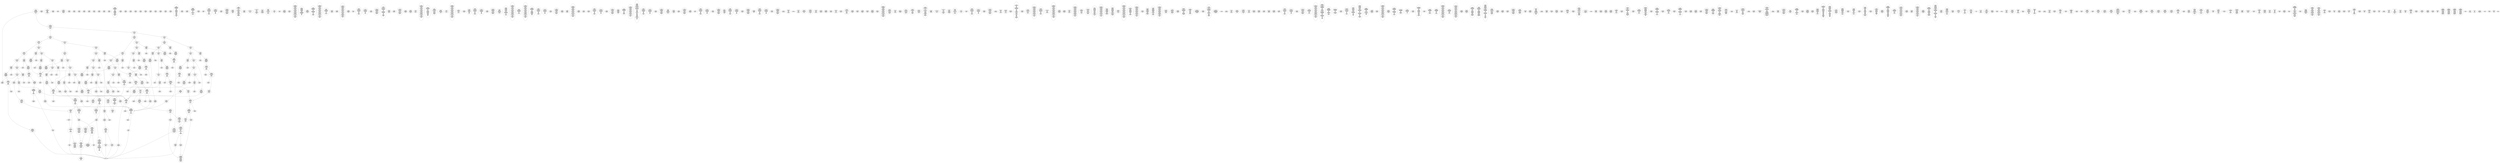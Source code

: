 /* Generated by GvGen v.1.0 (https://www.github.com/stricaud/gvgen) */

digraph G {
compound=true;
   node1 [label="[anywhere]"];
   node2 [label="# 0x0
PUSHX Data
PUSHX Data
MSTORE
PUSHX LogicData
CALLDATASIZE
LT
PUSHX Data
JUMPI
"];
   node3 [label="# 0xd
PUSHX Data
CALLDATALOAD
PUSHX BitData
SHR
PUSHX LogicData
GT
PUSHX Data
JUMPI
"];
   node4 [label="# 0x1e
PUSHX LogicData
GT
PUSHX Data
JUMPI
"];
   node5 [label="# 0x29
PUSHX LogicData
GT
PUSHX Data
JUMPI
"];
   node6 [label="# 0x34
PUSHX LogicData
EQ
PUSHX Data
JUMPI
"];
   node7 [label="# 0x3f
PUSHX LogicData
EQ
PUSHX Data
JUMPI
"];
   node8 [label="# 0x4a
PUSHX LogicData
EQ
PUSHX Data
JUMPI
"];
   node9 [label="# 0x55
PUSHX LogicData
EQ
PUSHX Data
JUMPI
"];
   node10 [label="# 0x60
PUSHX LogicData
EQ
PUSHX Data
JUMPI
"];
   node11 [label="# 0x6b
PUSHX Data
REVERT
"];
   node12 [label="# 0x6f
JUMPDEST
PUSHX LogicData
EQ
PUSHX Data
JUMPI
"];
   node13 [label="# 0x7b
PUSHX LogicData
EQ
PUSHX Data
JUMPI
"];
   node14 [label="# 0x86
PUSHX LogicData
EQ
PUSHX Data
JUMPI
"];
   node15 [label="# 0x91
PUSHX LogicData
EQ
PUSHX Data
JUMPI
"];
   node16 [label="# 0x9c
PUSHX Data
REVERT
"];
   node17 [label="# 0xa0
JUMPDEST
PUSHX LogicData
GT
PUSHX Data
JUMPI
"];
   node18 [label="# 0xac
PUSHX LogicData
EQ
PUSHX Data
JUMPI
"];
   node19 [label="# 0xb7
PUSHX LogicData
EQ
PUSHX Data
JUMPI
"];
   node20 [label="# 0xc2
PUSHX LogicData
EQ
PUSHX Data
JUMPI
"];
   node21 [label="# 0xcd
PUSHX LogicData
EQ
PUSHX Data
JUMPI
"];
   node22 [label="# 0xd8
PUSHX Data
REVERT
"];
   node23 [label="# 0xdc
JUMPDEST
PUSHX LogicData
EQ
PUSHX Data
JUMPI
"];
   node24 [label="# 0xe8
PUSHX LogicData
EQ
PUSHX Data
JUMPI
"];
   node25 [label="# 0xf3
PUSHX LogicData
EQ
PUSHX Data
JUMPI
"];
   node26 [label="# 0xfe
PUSHX LogicData
EQ
PUSHX Data
JUMPI
"];
   node27 [label="# 0x109
PUSHX Data
REVERT
"];
   node28 [label="# 0x10d
JUMPDEST
PUSHX LogicData
GT
PUSHX Data
JUMPI
"];
   node29 [label="# 0x119
PUSHX LogicData
GT
PUSHX Data
JUMPI
"];
   node30 [label="# 0x124
PUSHX LogicData
EQ
PUSHX Data
JUMPI
"];
   node31 [label="# 0x12f
PUSHX LogicData
EQ
PUSHX Data
JUMPI
"];
   node32 [label="# 0x13a
PUSHX LogicData
EQ
PUSHX Data
JUMPI
"];
   node33 [label="# 0x145
PUSHX LogicData
EQ
PUSHX Data
JUMPI
"];
   node34 [label="# 0x150
PUSHX LogicData
EQ
PUSHX Data
JUMPI
"];
   node35 [label="# 0x15b
PUSHX Data
REVERT
"];
   node36 [label="# 0x15f
JUMPDEST
PUSHX LogicData
EQ
PUSHX Data
JUMPI
"];
   node37 [label="# 0x16b
PUSHX LogicData
EQ
PUSHX Data
JUMPI
"];
   node38 [label="# 0x176
PUSHX LogicData
EQ
PUSHX Data
JUMPI
"];
   node39 [label="# 0x181
PUSHX LogicData
EQ
PUSHX Data
JUMPI
"];
   node40 [label="# 0x18c
PUSHX Data
REVERT
"];
   node41 [label="# 0x190
JUMPDEST
PUSHX LogicData
GT
PUSHX Data
JUMPI
"];
   node42 [label="# 0x19c
PUSHX LogicData
EQ
PUSHX Data
JUMPI
"];
   node43 [label="# 0x1a7
PUSHX LogicData
EQ
PUSHX Data
JUMPI
"];
   node44 [label="# 0x1b2
PUSHX LogicData
EQ
PUSHX Data
JUMPI
"];
   node45 [label="# 0x1bd
PUSHX LogicData
EQ
PUSHX Data
JUMPI
"];
   node46 [label="# 0x1c8
PUSHX Data
REVERT
"];
   node47 [label="# 0x1cc
JUMPDEST
PUSHX LogicData
EQ
PUSHX Data
JUMPI
"];
   node48 [label="# 0x1d8
PUSHX LogicData
EQ
PUSHX Data
JUMPI
"];
   node49 [label="# 0x1e3
PUSHX LogicData
EQ
PUSHX Data
JUMPI
"];
   node50 [label="# 0x1ee
PUSHX LogicData
EQ
PUSHX Data
JUMPI
"];
   node51 [label="# 0x1f9
JUMPDEST
PUSHX Data
REVERT
"];
   node52 [label="# 0x1fe
JUMPDEST
CALLVALUE
ISZERO
PUSHX Data
JUMPI
"];
   node53 [label="# 0x206
PUSHX Data
REVERT
"];
   node54 [label="# 0x20a
JUMPDEST
PUSHX Data
PUSHX Data
CALLDATASIZE
PUSHX Data
PUSHX Data
JUMP
"];
   node55 [label="# 0x219
JUMPDEST
PUSHX Data
JUMP
"];
   node56 [label="# 0x21e
JUMPDEST
PUSHX MemData
MLOAD
ISZERO
ISZERO
MSTORE
PUSHX ArithData
ADD
"];
   node57 [label="# 0x22a
JUMPDEST
PUSHX MemData
MLOAD
SUB
RETURN
"];
   node58 [label="# 0x233
JUMPDEST
CALLVALUE
ISZERO
PUSHX Data
JUMPI
"];
   node59 [label="# 0x23b
PUSHX Data
REVERT
"];
   node60 [label="# 0x23f
JUMPDEST
PUSHX Data
PUSHX Data
CALLDATASIZE
PUSHX Data
PUSHX Data
JUMP
"];
   node61 [label="# 0x24e
JUMPDEST
PUSHX Data
JUMP
"];
   node62 [label="# 0x253
JUMPDEST
STOP
"];
   node63 [label="# 0x255
JUMPDEST
CALLVALUE
ISZERO
PUSHX Data
JUMPI
"];
   node64 [label="# 0x25d
PUSHX Data
REVERT
"];
   node65 [label="# 0x261
JUMPDEST
PUSHX Data
PUSHX Data
JUMP
"];
   node66 [label="# 0x26a
JUMPDEST
PUSHX MemData
MLOAD
PUSHX Data
PUSHX Data
JUMP
"];
   node67 [label="# 0x277
JUMPDEST
CALLVALUE
ISZERO
PUSHX Data
JUMPI
"];
   node68 [label="# 0x27f
PUSHX Data
REVERT
"];
   node69 [label="# 0x283
JUMPDEST
PUSHX Data
PUSHX Data
CALLDATASIZE
PUSHX Data
PUSHX Data
JUMP
"];
   node70 [label="# 0x292
JUMPDEST
PUSHX Data
JUMP
"];
   node71 [label="# 0x297
JUMPDEST
PUSHX MemData
MLOAD
PUSHX ArithData
PUSHX BitData
PUSHX BitData
SHL
SUB
AND
MSTORE
PUSHX ArithData
ADD
PUSHX Data
JUMP
"];
   node72 [label="# 0x2af
JUMPDEST
CALLVALUE
ISZERO
PUSHX Data
JUMPI
"];
   node73 [label="# 0x2b7
PUSHX Data
REVERT
"];
   node74 [label="# 0x2bb
JUMPDEST
PUSHX Data
PUSHX Data
CALLDATASIZE
PUSHX Data
PUSHX Data
JUMP
"];
   node75 [label="# 0x2ca
JUMPDEST
PUSHX Data
JUMP
"];
   node76 [label="# 0x2cf
JUMPDEST
CALLVALUE
ISZERO
PUSHX Data
JUMPI
"];
   node77 [label="# 0x2d7
PUSHX Data
REVERT
"];
   node78 [label="# 0x2db
JUMPDEST
PUSHX Data
PUSHX Data
CALLDATASIZE
PUSHX Data
PUSHX Data
JUMP
"];
   node79 [label="# 0x2ea
JUMPDEST
PUSHX Data
JUMP
"];
   node80 [label="# 0x2ef
JUMPDEST
CALLVALUE
ISZERO
PUSHX Data
JUMPI
"];
   node81 [label="# 0x2f7
PUSHX Data
REVERT
"];
   node82 [label="# 0x2fb
JUMPDEST
PUSHX StorData
SLOAD
"];
   node83 [label="# 0x300
JUMPDEST
PUSHX MemData
MLOAD
MSTORE
PUSHX ArithData
ADD
PUSHX Data
JUMP
"];
   node84 [label="# 0x30e
JUMPDEST
CALLVALUE
ISZERO
PUSHX Data
JUMPI
"];
   node85 [label="# 0x316
PUSHX Data
REVERT
"];
   node86 [label="# 0x31a
JUMPDEST
PUSHX Data
PUSHX Data
CALLDATASIZE
PUSHX Data
PUSHX Data
JUMP
"];
   node87 [label="# 0x329
JUMPDEST
PUSHX Data
JUMP
"];
   node88 [label="# 0x32e
JUMPDEST
CALLVALUE
ISZERO
PUSHX Data
JUMPI
"];
   node89 [label="# 0x336
PUSHX Data
REVERT
"];
   node90 [label="# 0x33a
JUMPDEST
PUSHX Data
PUSHX Data
CALLDATASIZE
PUSHX Data
PUSHX Data
JUMP
"];
   node91 [label="# 0x349
JUMPDEST
PUSHX Data
JUMP
"];
   node92 [label="# 0x34e
JUMPDEST
CALLVALUE
ISZERO
PUSHX Data
JUMPI
"];
   node93 [label="# 0x356
PUSHX Data
REVERT
"];
   node94 [label="# 0x35a
JUMPDEST
PUSHX Data
PUSHX Data
JUMP
"];
   node95 [label="# 0x363
JUMPDEST
CALLVALUE
ISZERO
PUSHX Data
JUMPI
"];
   node96 [label="# 0x36b
PUSHX Data
REVERT
"];
   node97 [label="# 0x36f
JUMPDEST
PUSHX Data
PUSHX Data
CALLDATASIZE
PUSHX Data
PUSHX Data
JUMP
"];
   node98 [label="# 0x37e
JUMPDEST
PUSHX Data
JUMP
"];
   node99 [label="# 0x383
JUMPDEST
CALLVALUE
ISZERO
PUSHX Data
JUMPI
"];
   node100 [label="# 0x38b
PUSHX Data
REVERT
"];
   node101 [label="# 0x38f
JUMPDEST
PUSHX Data
PUSHX Data
CALLDATASIZE
PUSHX Data
PUSHX Data
JUMP
"];
   node102 [label="# 0x39e
JUMPDEST
PUSHX Data
JUMP
"];
   node103 [label="# 0x3a3
JUMPDEST
CALLVALUE
ISZERO
PUSHX Data
JUMPI
"];
   node104 [label="# 0x3ab
PUSHX Data
REVERT
"];
   node105 [label="# 0x3af
JUMPDEST
PUSHX Data
PUSHX Data
CALLDATASIZE
PUSHX Data
PUSHX Data
JUMP
"];
   node106 [label="# 0x3be
JUMPDEST
PUSHX Data
JUMP
"];
   node107 [label="# 0x3c3
JUMPDEST
CALLVALUE
ISZERO
PUSHX Data
JUMPI
"];
   node108 [label="# 0x3cb
PUSHX Data
REVERT
"];
   node109 [label="# 0x3cf
JUMPDEST
PUSHX Data
PUSHX Data
CALLDATASIZE
PUSHX Data
PUSHX Data
JUMP
"];
   node110 [label="# 0x3de
JUMPDEST
PUSHX Data
JUMP
"];
   node111 [label="# 0x3e3
JUMPDEST
CALLVALUE
ISZERO
PUSHX Data
JUMPI
"];
   node112 [label="# 0x3eb
PUSHX Data
REVERT
"];
   node113 [label="# 0x3ef
JUMPDEST
PUSHX Data
PUSHX Data
CALLDATASIZE
PUSHX Data
PUSHX Data
JUMP
"];
   node114 [label="# 0x3fe
JUMPDEST
PUSHX ArithData
PUSHX BitData
PUSHX BitData
SHL
SUB
AND
PUSHX Data
MSTORE
PUSHX Data
PUSHX Data
MSTORE
PUSHX Data
SHA3
SLOAD
PUSHX BitData
AND
JUMP
"];
   node115 [label="# 0x41c
JUMPDEST
CALLVALUE
ISZERO
PUSHX Data
JUMPI
"];
   node116 [label="# 0x424
PUSHX Data
REVERT
"];
   node117 [label="# 0x428
JUMPDEST
PUSHX Data
PUSHX Data
CALLDATASIZE
PUSHX Data
PUSHX Data
JUMP
"];
   node118 [label="# 0x437
JUMPDEST
PUSHX Data
JUMP
"];
   node119 [label="# 0x43c
JUMPDEST
CALLVALUE
ISZERO
PUSHX Data
JUMPI
"];
   node120 [label="# 0x444
PUSHX Data
REVERT
"];
   node121 [label="# 0x448
JUMPDEST
PUSHX Data
PUSHX Data
JUMP
"];
   node122 [label="# 0x451
JUMPDEST
CALLVALUE
ISZERO
PUSHX Data
JUMPI
"];
   node123 [label="# 0x459
PUSHX Data
REVERT
"];
   node124 [label="# 0x45d
JUMPDEST
PUSHX Data
PUSHX Data
CALLDATASIZE
PUSHX Data
PUSHX Data
JUMP
"];
   node125 [label="# 0x46c
JUMPDEST
PUSHX Data
JUMP
"];
   node126 [label="# 0x471
JUMPDEST
CALLVALUE
ISZERO
PUSHX Data
JUMPI
"];
   node127 [label="# 0x479
PUSHX Data
REVERT
"];
   node128 [label="# 0x47d
JUMPDEST
PUSHX Data
PUSHX Data
JUMP
"];
   node129 [label="# 0x486
JUMPDEST
CALLVALUE
ISZERO
PUSHX Data
JUMPI
"];
   node130 [label="# 0x48e
PUSHX Data
REVERT
"];
   node131 [label="# 0x492
JUMPDEST
PUSHX StorData
SLOAD
PUSHX ArithData
PUSHX BitData
PUSHX BitData
SHL
SUB
AND
PUSHX Data
JUMP
"];
   node132 [label="# 0x4a4
JUMPDEST
CALLVALUE
ISZERO
PUSHX Data
JUMPI
"];
   node133 [label="# 0x4ac
PUSHX Data
REVERT
"];
   node134 [label="# 0x4b0
JUMPDEST
PUSHX Data
PUSHX Data
JUMP
"];
   node135 [label="# 0x4b9
JUMPDEST
CALLVALUE
ISZERO
PUSHX Data
JUMPI
"];
   node136 [label="# 0x4c1
PUSHX Data
REVERT
"];
   node137 [label="# 0x4c5
JUMPDEST
PUSHX Data
PUSHX Data
CALLDATASIZE
PUSHX Data
PUSHX Data
JUMP
"];
   node138 [label="# 0x4d4
JUMPDEST
PUSHX Data
JUMP
"];
   node139 [label="# 0x4d9
JUMPDEST
CALLVALUE
ISZERO
PUSHX Data
JUMPI
"];
   node140 [label="# 0x4e1
PUSHX Data
REVERT
"];
   node141 [label="# 0x4e5
JUMPDEST
PUSHX Data
PUSHX Data
CALLDATASIZE
PUSHX Data
PUSHX Data
JUMP
"];
   node142 [label="# 0x4f4
JUMPDEST
PUSHX Data
JUMP
"];
   node143 [label="# 0x4f9
JUMPDEST
CALLVALUE
ISZERO
PUSHX Data
JUMPI
"];
   node144 [label="# 0x501
PUSHX Data
REVERT
"];
   node145 [label="# 0x505
JUMPDEST
PUSHX Data
PUSHX Data
CALLDATASIZE
PUSHX Data
PUSHX Data
JUMP
"];
   node146 [label="# 0x514
JUMPDEST
PUSHX Data
JUMP
"];
   node147 [label="# 0x519
JUMPDEST
CALLVALUE
ISZERO
PUSHX Data
JUMPI
"];
   node148 [label="# 0x521
PUSHX Data
REVERT
"];
   node149 [label="# 0x525
JUMPDEST
PUSHX Data
PUSHX Data
CALLDATASIZE
PUSHX Data
PUSHX Data
JUMP
"];
   node150 [label="# 0x534
JUMPDEST
PUSHX Data
JUMP
"];
   node151 [label="# 0x539
JUMPDEST
CALLVALUE
ISZERO
PUSHX Data
JUMPI
"];
   node152 [label="# 0x541
PUSHX Data
REVERT
"];
   node153 [label="# 0x545
JUMPDEST
PUSHX Data
PUSHX Data
CALLDATASIZE
PUSHX Data
PUSHX Data
JUMP
"];
   node154 [label="# 0x554
JUMPDEST
PUSHX Data
JUMP
"];
   node155 [label="# 0x559
JUMPDEST
CALLVALUE
ISZERO
PUSHX Data
JUMPI
"];
   node156 [label="# 0x561
PUSHX Data
REVERT
"];
   node157 [label="# 0x565
JUMPDEST
PUSHX Data
PUSHX Data
CALLDATASIZE
PUSHX Data
PUSHX Data
JUMP
"];
   node158 [label="# 0x574
JUMPDEST
PUSHX Data
JUMP
"];
   node159 [label="# 0x579
JUMPDEST
CALLVALUE
ISZERO
PUSHX Data
JUMPI
"];
   node160 [label="# 0x581
PUSHX Data
REVERT
"];
   node161 [label="# 0x585
JUMPDEST
PUSHX Data
PUSHX Data
CALLDATASIZE
PUSHX Data
PUSHX Data
JUMP
"];
   node162 [label="# 0x594
JUMPDEST
PUSHX Data
JUMP
"];
   node163 [label="# 0x599
JUMPDEST
CALLVALUE
ISZERO
PUSHX Data
JUMPI
"];
   node164 [label="# 0x5a1
PUSHX Data
REVERT
"];
   node165 [label="# 0x5a5
JUMPDEST
PUSHX Data
PUSHX Data
CALLDATASIZE
PUSHX Data
PUSHX Data
JUMP
"];
   node166 [label="# 0x5b4
JUMPDEST
PUSHX Data
JUMP
"];
   node167 [label="# 0x5b9
JUMPDEST
CALLVALUE
ISZERO
PUSHX Data
JUMPI
"];
   node168 [label="# 0x5c1
PUSHX Data
REVERT
"];
   node169 [label="# 0x5c5
JUMPDEST
PUSHX Data
PUSHX Data
CALLDATASIZE
PUSHX Data
PUSHX Data
JUMP
"];
   node170 [label="# 0x5d4
JUMPDEST
PUSHX Data
JUMP
"];
   node171 [label="# 0x5d9
JUMPDEST
CALLVALUE
ISZERO
PUSHX Data
JUMPI
"];
   node172 [label="# 0x5e1
PUSHX Data
REVERT
"];
   node173 [label="# 0x5e5
JUMPDEST
PUSHX Data
PUSHX Data
CALLDATASIZE
PUSHX Data
PUSHX Data
JUMP
"];
   node174 [label="# 0x5f4
JUMPDEST
PUSHX ArithData
PUSHX BitData
PUSHX BitData
SHL
SUB
AND
PUSHX Data
MSTORE
PUSHX Data
PUSHX Data
MSTORE
PUSHX Data
SHA3
AND
MSTORE
MSTORE
SHA3
SLOAD
PUSHX BitData
AND
JUMP
"];
   node175 [label="# 0x622
JUMPDEST
PUSHX Data
PUSHX Data
CALLDATASIZE
PUSHX Data
PUSHX Data
JUMP
"];
   node176 [label="# 0x630
JUMPDEST
PUSHX Data
JUMP
"];
   node177 [label="# 0x635
JUMPDEST
CALLVALUE
ISZERO
PUSHX Data
JUMPI
"];
   node178 [label="# 0x63d
PUSHX Data
REVERT
"];
   node179 [label="# 0x641
JUMPDEST
PUSHX Data
PUSHX Data
CALLDATASIZE
PUSHX Data
PUSHX Data
JUMP
"];
   node180 [label="# 0x650
JUMPDEST
PUSHX Data
JUMP
"];
   node181 [label="# 0x655
JUMPDEST
CALLVALUE
ISZERO
PUSHX Data
JUMPI
"];
   node182 [label="# 0x65d
PUSHX Data
REVERT
"];
   node183 [label="# 0x661
JUMPDEST
PUSHX Data
PUSHX StorData
SLOAD
JUMP
"];
   node184 [label="# 0x66b
JUMPDEST
PUSHX Data
PUSHX ArithData
PUSHX BitData
PUSHX BitData
SHL
SUB
NOT
AND
PUSHX BitData
PUSHX BitData
SHL
EQ
PUSHX Data
JUMPI
"];
   node185 [label="# 0x687
PUSHX Data
PUSHX Data
JUMP
"];
   node186 [label="# 0x690
JUMPDEST
JUMP
"];
   node187 [label="# 0x696
JUMPDEST
PUSHX StorData
SLOAD
PUSHX ArithData
PUSHX BitData
PUSHX BitData
SHL
SUB
AND
CALLER
EQ
PUSHX Data
JUMPI
"];
   node188 [label="# 0x6aa
PUSHX StorData
SLOAD
PUSHX ArithData
PUSHX BitData
PUSHX BitData
SHL
SUB
AND
CALLER
EQ
"];
   node189 [label="# 0x6b9
JUMPDEST
PUSHX Data
JUMPI
"];
   node190 [label="# 0x6be
PUSHX MemData
MLOAD
PUSHX BitData
PUSHX BitData
SHL
MSTORE
PUSHX ArithData
ADD
PUSHX Data
PUSHX Data
JUMP
"];
   node191 [label="# 0x6d5
JUMPDEST
PUSHX MemData
MLOAD
SUB
REVERT
"];
   node192 [label="# 0x6de
JUMPDEST
PUSHX Data
SSTORE
PUSHX Data
SSTORE
JUMP
"];
   node193 [label="# 0x6e9
JUMPDEST
PUSHX Data
PUSHX StorData
SLOAD
PUSHX Data
PUSHX Data
JUMP
"];
   node194 [label="# 0x6f8
JUMPDEST
PUSHX ArithData
ADD
PUSHX ArithData
DIV
MUL
PUSHX ArithData
ADD
PUSHX MemData
MLOAD
ADD
PUSHX Data
MSTORE
MSTORE
PUSHX ArithData
ADD
SLOAD
PUSHX Data
PUSHX Data
JUMP
"];
   node195 [label="# 0x724
JUMPDEST
ISZERO
PUSHX Data
JUMPI
"];
   node196 [label="# 0x72b
PUSHX LogicData
LT
PUSHX Data
JUMPI
"];
   node197 [label="# 0x733
PUSHX ArithData
SLOAD
DIV
MUL
MSTORE
PUSHX ArithData
ADD
PUSHX Data
JUMP
"];
   node198 [label="# 0x746
JUMPDEST
ADD
PUSHX Data
MSTORE
PUSHX Data
PUSHX Data
SHA3
"];
   node199 [label="# 0x754
JUMPDEST
SLOAD
MSTORE
PUSHX ArithData
ADD
PUSHX ArithData
ADD
GT
PUSHX Data
JUMPI
"];
   node200 [label="# 0x768
SUB
PUSHX BitData
AND
ADD
"];
   node201 [label="# 0x771
JUMPDEST
JUMP
"];
   node202 [label="# 0x77b
JUMPDEST
PUSHX Data
PUSHX Data
PUSHX Data
JUMP
"];
   node203 [label="# 0x786
JUMPDEST
PUSHX Data
JUMPI
"];
   node204 [label="# 0x78b
PUSHX MemData
MLOAD
PUSHX BitData
PUSHX BitData
SHL
MSTORE
PUSHX Data
PUSHX ArithData
ADD
MSTORE
PUSHX Data
PUSHX ArithData
ADD
MSTORE
PUSHX Data
PUSHX ArithData
ADD
MSTORE
PUSHX BitData
PUSHX BitData
SHL
PUSHX ArithData
ADD
MSTORE
PUSHX ArithData
ADD
PUSHX Data
JUMP
"];
   node205 [label="# 0x7e7
JUMPDEST
PUSHX Data
MSTORE
PUSHX Data
PUSHX Data
MSTORE
PUSHX Data
SHA3
SLOAD
PUSHX ArithData
PUSHX BitData
PUSHX BitData
SHL
SUB
AND
JUMP
"];
   node206 [label="# 0x803
JUMPDEST
PUSHX Data
PUSHX Data
PUSHX Data
JUMP
"];
   node207 [label="# 0x80e
JUMPDEST
PUSHX ArithData
PUSHX BitData
PUSHX BitData
SHL
SUB
AND
PUSHX ArithData
PUSHX BitData
PUSHX BitData
SHL
SUB
AND
EQ
ISZERO
PUSHX Data
JUMPI
"];
   node208 [label="# 0x82b
PUSHX MemData
MLOAD
PUSHX BitData
PUSHX BitData
SHL
MSTORE
PUSHX Data
PUSHX ArithData
ADD
MSTORE
PUSHX Data
PUSHX ArithData
ADD
MSTORE
PUSHX Data
PUSHX ArithData
ADD
MSTORE
PUSHX BitData
PUSHX BitData
SHL
PUSHX ArithData
ADD
MSTORE
PUSHX ArithData
ADD
PUSHX Data
JUMP
"];
   node209 [label="# 0x87c
JUMPDEST
CALLER
PUSHX ArithData
PUSHX BitData
PUSHX BitData
SHL
SUB
AND
EQ
PUSHX Data
JUMPI
"];
   node210 [label="# 0x88e
PUSHX Data
CALLER
PUSHX Data
JUMP
"];
   node211 [label="# 0x898
JUMPDEST
PUSHX Data
JUMPI
"];
   node212 [label="# 0x89d
PUSHX MemData
MLOAD
PUSHX BitData
PUSHX BitData
SHL
MSTORE
PUSHX Data
PUSHX ArithData
ADD
MSTORE
PUSHX Data
PUSHX ArithData
ADD
MSTORE
PUSHX Data
PUSHX ArithData
ADD
MSTORE
PUSHX Data
PUSHX ArithData
ADD
MSTORE
PUSHX ArithData
ADD
PUSHX Data
JUMP
"];
   node213 [label="# 0x90a
JUMPDEST
PUSHX Data
PUSHX Data
JUMP
"];
   node214 [label="# 0x914
JUMPDEST
JUMP
"];
   node215 [label="# 0x919
JUMPDEST
PUSHX StorData
SLOAD
PUSHX ArithData
PUSHX BitData
PUSHX BitData
SHL
SUB
AND
CALLER
EQ
PUSHX Data
JUMPI
"];
   node216 [label="# 0x92d
PUSHX StorData
SLOAD
PUSHX ArithData
PUSHX BitData
PUSHX BitData
SHL
SUB
AND
CALLER
EQ
"];
   node217 [label="# 0x93c
JUMPDEST
PUSHX Data
JUMPI
"];
   node218 [label="# 0x941
PUSHX MemData
MLOAD
PUSHX BitData
PUSHX BitData
SHL
MSTORE
PUSHX ArithData
ADD
PUSHX Data
PUSHX Data
JUMP
"];
   node219 [label="# 0x958
JUMPDEST
PUSHX StorData
SLOAD
PUSHX ArithData
PUSHX BitData
PUSHX BitData
SHL
SUB
NOT
AND
PUSHX ArithData
PUSHX BitData
PUSHX BitData
SHL
SUB
AND
OR
SSTORE
PUSHX Data
SSTORE
JUMP
"];
   node220 [label="# 0x97e
JUMPDEST
PUSHX Data
CALLER
PUSHX Data
JUMP
"];
   node221 [label="# 0x988
JUMPDEST
PUSHX Data
JUMPI
"];
   node222 [label="# 0x98d
PUSHX MemData
MLOAD
PUSHX BitData
PUSHX BitData
SHL
MSTORE
PUSHX ArithData
ADD
PUSHX Data
PUSHX Data
JUMP
"];
   node223 [label="# 0x9a4
JUMPDEST
PUSHX Data
PUSHX Data
JUMP
"];
   node224 [label="# 0x9af
JUMPDEST
PUSHX Data
PUSHX Data
PUSHX Data
JUMP
"];
   node225 [label="# 0x9ba
JUMPDEST
LT
PUSHX Data
JUMPI
"];
   node226 [label="# 0x9c1
PUSHX MemData
MLOAD
PUSHX BitData
PUSHX BitData
SHL
MSTORE
PUSHX Data
PUSHX ArithData
ADD
MSTORE
PUSHX Data
PUSHX ArithData
ADD
MSTORE
PUSHX Data
PUSHX ArithData
ADD
MSTORE
PUSHX BitData
PUSHX BitData
SHL
PUSHX ArithData
ADD
MSTORE
PUSHX ArithData
ADD
PUSHX Data
JUMP
"];
   node227 [label="# 0xa1c
JUMPDEST
PUSHX ArithData
PUSHX BitData
PUSHX BitData
SHL
SUB
AND
PUSHX Data
MSTORE
PUSHX Data
PUSHX Data
MSTORE
PUSHX Data
SHA3
MSTORE
MSTORE
SHA3
SLOAD
JUMP
"];
   node228 [label="# 0xa45
JUMPDEST
PUSHX StorData
SLOAD
PUSHX ArithData
PUSHX BitData
PUSHX BitData
SHL
SUB
AND
CALLER
EQ
PUSHX Data
JUMPI
"];
   node229 [label="# 0xa59
PUSHX StorData
SLOAD
PUSHX ArithData
PUSHX BitData
PUSHX BitData
SHL
SUB
AND
CALLER
EQ
"];
   node230 [label="# 0xa68
JUMPDEST
PUSHX Data
JUMPI
"];
   node231 [label="# 0xa6d
PUSHX MemData
MLOAD
PUSHX BitData
PUSHX BitData
SHL
MSTORE
PUSHX ArithData
ADD
PUSHX Data
PUSHX Data
JUMP
"];
   node232 [label="# 0xa84
JUMPDEST
PUSHX MemData
MLOAD
SELFBALANCE
CALLER
ISZERO
PUSHX ArithData
MUL
PUSHX Data
CALL
ISZERO
ISZERO
PUSHX Data
JUMPI
"];
   node233 [label="# 0xaaa
RETURNDATASIZE
PUSHX Data
RETURNDATACOPY
RETURNDATASIZE
PUSHX Data
REVERT
"];
   node234 [label="# 0xab3
JUMPDEST
JUMP
"];
   node235 [label="# 0xab7
JUMPDEST
PUSHX Data
PUSHX MemData
MLOAD
PUSHX ArithData
ADD
PUSHX Data
MSTORE
PUSHX Data
MSTORE
PUSHX Data
JUMP
"];
   node236 [label="# 0xad2
JUMPDEST
PUSHX Data
PUSHX Data
PUSHX StorData
SLOAD
JUMP
"];
   node237 [label="# 0xadd
JUMPDEST
LT
PUSHX Data
JUMPI
"];
   node238 [label="# 0xae4
PUSHX MemData
MLOAD
PUSHX BitData
PUSHX BitData
SHL
MSTORE
PUSHX Data
PUSHX ArithData
ADD
MSTORE
PUSHX Data
PUSHX ArithData
ADD
MSTORE
PUSHX Data
PUSHX ArithData
ADD
MSTORE
PUSHX BitData
PUSHX BitData
SHL
PUSHX ArithData
ADD
MSTORE
PUSHX ArithData
ADD
PUSHX Data
JUMP
"];
   node239 [label="# 0xb40
JUMPDEST
PUSHX StorData
SLOAD
LT
PUSHX Data
JUMPI
"];
   node240 [label="# 0xb4c
PUSHX Data
PUSHX Data
JUMP
"];
   node241 [label="# 0xb53
JUMPDEST
PUSHX Data
MSTORE
PUSHX Data
PUSHX Data
SHA3
ADD
SLOAD
JUMP
"];
   node242 [label="# 0xb65
JUMPDEST
PUSHX StorData
SLOAD
PUSHX ArithData
PUSHX BitData
PUSHX BitData
SHL
SUB
AND
CALLER
EQ
PUSHX Data
JUMPI
"];
   node243 [label="# 0xb79
PUSHX StorData
SLOAD
PUSHX ArithData
PUSHX BitData
PUSHX BitData
SHL
SUB
AND
CALLER
EQ
"];
   node244 [label="# 0xb88
JUMPDEST
PUSHX Data
JUMPI
"];
   node245 [label="# 0xb8d
PUSHX MemData
MLOAD
PUSHX BitData
PUSHX BitData
SHL
MSTORE
PUSHX ArithData
ADD
PUSHX Data
PUSHX Data
JUMP
"];
   node246 [label="# 0xba4
JUMPDEST
MLOAD
PUSHX Data
PUSHX Data
PUSHX ArithData
ADD
PUSHX Data
JUMP
"];
   node247 [label="# 0xbb7
JUMPDEST
PUSHX Data
MSTORE
PUSHX Data
PUSHX Data
MSTORE
PUSHX Data
SHA3
SLOAD
PUSHX ArithData
PUSHX BitData
PUSHX BitData
SHL
SUB
AND
PUSHX Data
JUMPI
"];
   node248 [label="# 0xbd5
PUSHX MemData
MLOAD
PUSHX BitData
PUSHX BitData
SHL
MSTORE
PUSHX Data
PUSHX ArithData
ADD
MSTORE
PUSHX Data
PUSHX ArithData
ADD
MSTORE
PUSHX Data
PUSHX ArithData
ADD
MSTORE
PUSHX BitData
PUSHX BitData
SHL
PUSHX ArithData
ADD
MSTORE
PUSHX ArithData
ADD
PUSHX Data
JUMP
"];
   node249 [label="# 0xc2e
JUMPDEST
PUSHX Data
PUSHX ArithData
PUSHX BitData
PUSHX BitData
SHL
SUB
AND
PUSHX Data
JUMPI
"];
   node250 [label="# 0xc3f
PUSHX MemData
MLOAD
PUSHX BitData
PUSHX BitData
SHL
MSTORE
PUSHX Data
PUSHX ArithData
ADD
MSTORE
PUSHX Data
PUSHX ArithData
ADD
MSTORE
PUSHX Data
PUSHX ArithData
ADD
MSTORE
PUSHX BitData
PUSHX BitData
SHL
PUSHX ArithData
ADD
MSTORE
PUSHX ArithData
ADD
PUSHX Data
JUMP
"];
   node251 [label="# 0xc99
JUMPDEST
PUSHX ArithData
PUSHX BitData
PUSHX BitData
SHL
SUB
AND
PUSHX Data
MSTORE
PUSHX Data
PUSHX Data
MSTORE
PUSHX Data
SHA3
SLOAD
JUMP
"];
   node252 [label="# 0xcb5
JUMPDEST
PUSHX StorData
SLOAD
PUSHX ArithData
PUSHX BitData
PUSHX BitData
SHL
SUB
AND
CALLER
EQ
PUSHX Data
JUMPI
"];
   node253 [label="# 0xcc9
PUSHX StorData
SLOAD
PUSHX ArithData
PUSHX BitData
PUSHX BitData
SHL
SUB
AND
CALLER
EQ
"];
   node254 [label="# 0xcd8
JUMPDEST
PUSHX Data
JUMPI
"];
   node255 [label="# 0xcdd
PUSHX MemData
MLOAD
PUSHX BitData
PUSHX BitData
SHL
MSTORE
PUSHX ArithData
ADD
PUSHX Data
PUSHX Data
JUMP
"];
   node256 [label="# 0xcf4
JUMPDEST
PUSHX StorData
SLOAD
PUSHX MemData
MLOAD
PUSHX Data
PUSHX ArithData
PUSHX BitData
PUSHX BitData
SHL
SUB
AND
PUSHX Data
LOGX
PUSHX StorData
SLOAD
PUSHX ArithData
PUSHX BitData
PUSHX BitData
SHL
SUB
NOT
AND
SSTORE
JUMP
"];
   node257 [label="# 0xd3e
JUMPDEST
PUSHX StorData
SLOAD
PUSHX ArithData
PUSHX BitData
PUSHX BitData
SHL
SUB
AND
CALLER
EQ
PUSHX Data
JUMPI
"];
   node258 [label="# 0xd52
PUSHX StorData
SLOAD
PUSHX ArithData
PUSHX BitData
PUSHX BitData
SHL
SUB
AND
CALLER
EQ
"];
   node259 [label="# 0xd61
JUMPDEST
PUSHX Data
JUMPI
"];
   node260 [label="# 0xd66
PUSHX MemData
MLOAD
PUSHX BitData
PUSHX BitData
SHL
MSTORE
PUSHX ArithData
ADD
PUSHX Data
PUSHX Data
JUMP
"];
   node261 [label="# 0xd7d
JUMPDEST
PUSHX Data
PUSHX Data
JUMP
"];
   node262 [label="# 0xd86
JUMPDEST
ISZERO
PUSHX Data
JUMPI
"];
   node263 [label="# 0xd8c
PUSHX MemData
MLOAD
PUSHX BitData
PUSHX BitData
SHL
MSTORE
PUSHX Data
PUSHX ArithData
ADD
MSTORE
PUSHX Data
PUSHX ArithData
ADD
MSTORE
PUSHX BitData
PUSHX BitData
SHL
PUSHX ArithData
ADD
MSTORE
PUSHX ArithData
ADD
PUSHX Data
JUMP
"];
   node264 [label="# 0xdc9
JUMPDEST
PUSHX Data
PUSHX Data
JUMP
"];
   node265 [label="# 0xdd2
JUMPDEST
PUSHX Data
JUMPI
"];
   node266 [label="# 0xdd7
PUSHX Data
PUSHX Data
JUMP
"];
   node267 [label="# 0xde0
JUMPDEST
PUSHX Data
PUSHX StorData
SLOAD
TIMESTAMP
LT
ISZERO
PUSHX Data
JUMPI
"];
   node268 [label="# 0xded
PUSHX StorData
SLOAD
JUMP
"];
   node269 [label="# 0xdf3
JUMPDEST
PUSHX StorData
SLOAD
JUMP
"];
   node270 [label="# 0xdfa
JUMPDEST
PUSHX Data
PUSHX StorData
SLOAD
PUSHX Data
PUSHX Data
JUMP
"];
   node271 [label="# 0xe09
JUMPDEST
PUSHX StorData
SLOAD
PUSHX ArithData
PUSHX BitData
PUSHX BitData
SHL
SUB
AND
CALLER
EQ
PUSHX Data
JUMPI
"];
   node272 [label="# 0xe1d
PUSHX StorData
SLOAD
PUSHX ArithData
PUSHX BitData
PUSHX BitData
SHL
SUB
AND
CALLER
EQ
"];
   node273 [label="# 0xe2c
JUMPDEST
PUSHX Data
JUMPI
"];
   node274 [label="# 0xe31
PUSHX MemData
MLOAD
PUSHX BitData
PUSHX BitData
SHL
MSTORE
PUSHX ArithData
ADD
PUSHX Data
PUSHX Data
JUMP
"];
   node275 [label="# 0xe48
JUMPDEST
PUSHX Data
SSTORE
PUSHX Data
SSTORE
PUSHX Data
SSTORE
JUMP
"];
   node276 [label="# 0xe59
JUMPDEST
PUSHX ArithData
PUSHX BitData
PUSHX BitData
SHL
SUB
AND
CALLER
EQ
ISZERO
PUSHX Data
JUMPI
"];
   node277 [label="# 0xe6b
PUSHX MemData
MLOAD
PUSHX BitData
PUSHX BitData
SHL
MSTORE
PUSHX Data
PUSHX ArithData
ADD
MSTORE
PUSHX Data
PUSHX ArithData
ADD
MSTORE
PUSHX Data
PUSHX ArithData
ADD
MSTORE
PUSHX ArithData
ADD
PUSHX Data
JUMP
"];
   node278 [label="# 0xeb2
JUMPDEST
CALLER
PUSHX Data
MSTORE
PUSHX Data
PUSHX ArithData
MSTORE
PUSHX MemData
SHA3
PUSHX ArithData
PUSHX BitData
PUSHX BitData
SHL
SUB
AND
MSTORE
MSTORE
SHA3
SLOAD
PUSHX BitData
NOT
AND
ISZERO
ISZERO
OR
SSTORE
MLOAD
MSTORE
PUSHX Data
ADD
PUSHX MemData
MLOAD
SUB
LOGX
JUMP
"];
   node279 [label="# 0xf1e
JUMPDEST
PUSHX StorData
SLOAD
PUSHX ArithData
PUSHX BitData
PUSHX BitData
SHL
SUB
AND
CALLER
EQ
PUSHX Data
JUMPI
"];
   node280 [label="# 0xf32
PUSHX StorData
SLOAD
PUSHX ArithData
PUSHX BitData
PUSHX BitData
SHL
SUB
AND
CALLER
EQ
"];
   node281 [label="# 0xf41
JUMPDEST
PUSHX Data
JUMPI
"];
   node282 [label="# 0xf46
PUSHX MemData
MLOAD
PUSHX BitData
PUSHX BitData
SHL
MSTORE
PUSHX ArithData
ADD
PUSHX Data
PUSHX Data
JUMP
"];
   node283 [label="# 0xf5d
JUMPDEST
MLOAD
PUSHX Data
PUSHX Data
PUSHX ArithData
ADD
PUSHX Data
JUMP
"];
   node284 [label="# 0xf70
JUMPDEST
PUSHX Data
CALLER
PUSHX Data
JUMP
"];
   node285 [label="# 0xf7a
JUMPDEST
PUSHX Data
JUMPI
"];
   node286 [label="# 0xf7f
PUSHX MemData
MLOAD
PUSHX BitData
PUSHX BitData
SHL
MSTORE
PUSHX ArithData
ADD
PUSHX Data
PUSHX Data
JUMP
"];
   node287 [label="# 0xf96
JUMPDEST
PUSHX Data
PUSHX Data
JUMP
"];
   node288 [label="# 0xfa2
JUMPDEST
JUMP
"];
   node289 [label="# 0xfa8
JUMPDEST
PUSHX StorData
SLOAD
PUSHX ArithData
PUSHX BitData
PUSHX BitData
SHL
SUB
AND
CALLER
EQ
PUSHX Data
JUMPI
"];
   node290 [label="# 0xfbc
PUSHX StorData
SLOAD
PUSHX ArithData
PUSHX BitData
PUSHX BitData
SHL
SUB
AND
CALLER
EQ
"];
   node291 [label="# 0xfcb
JUMPDEST
PUSHX Data
JUMPI
"];
   node292 [label="# 0xfd0
PUSHX MemData
MLOAD
PUSHX BitData
PUSHX BitData
SHL
MSTORE
PUSHX ArithData
ADD
PUSHX Data
PUSHX Data
JUMP
"];
   node293 [label="# 0xfe7
JUMPDEST
PUSHX Data
SSTORE
PUSHX Data
SSTORE
PUSHX Data
SSTORE
JUMP
"];
   node294 [label="# 0xff5
JUMPDEST
PUSHX StorData
SLOAD
PUSHX ArithData
PUSHX BitData
PUSHX BitData
SHL
SUB
AND
CALLER
EQ
PUSHX Data
JUMPI
"];
   node295 [label="# 0x1009
PUSHX StorData
SLOAD
PUSHX ArithData
PUSHX BitData
PUSHX BitData
SHL
SUB
AND
CALLER
EQ
"];
   node296 [label="# 0x1018
JUMPDEST
PUSHX Data
JUMPI
"];
   node297 [label="# 0x101d
PUSHX MemData
MLOAD
PUSHX BitData
PUSHX BitData
SHL
MSTORE
PUSHX ArithData
ADD
PUSHX Data
PUSHX Data
JUMP
"];
   node298 [label="# 0x1034
JUMPDEST
PUSHX Data
SSTORE
JUMP
"];
   node299 [label="# 0x1039
JUMPDEST
PUSHX StorData
SLOAD
PUSHX ArithData
PUSHX BitData
PUSHX BitData
SHL
SUB
AND
CALLER
EQ
PUSHX Data
JUMPI
"];
   node300 [label="# 0x104d
PUSHX StorData
SLOAD
PUSHX ArithData
PUSHX BitData
PUSHX BitData
SHL
SUB
AND
CALLER
EQ
"];
   node301 [label="# 0x105c
JUMPDEST
PUSHX Data
JUMPI
"];
   node302 [label="# 0x1061
PUSHX MemData
MLOAD
PUSHX BitData
PUSHX BitData
SHL
MSTORE
PUSHX ArithData
ADD
PUSHX Data
PUSHX Data
JUMP
"];
   node303 [label="# 0x1078
JUMPDEST
PUSHX Data
"];
   node304 [label="# 0x107b
JUMPDEST
MLOAD
LT
ISZERO
PUSHX Data
JUMPI
"];
   node305 [label="# 0x1085
PUSHX Data
"];
   node306 [label="# 0x1087
JUMPDEST
LT
ISZERO
PUSHX Data
JUMPI
"];
   node307 [label="# 0x1090
PUSHX Data
PUSHX Data
PUSHX StorData
SLOAD
JUMP
"];
   node308 [label="# 0x109a
JUMPDEST
PUSHX StorData
SLOAD
PUSHX Data
PUSHX StorData
SLOAD
JUMP
"];
   node309 [label="# 0x10a8
JUMPDEST
LT
ISZERO
PUSHX Data
JUMPI
"];
   node310 [label="# 0x10af
PUSHX Data
PUSHX Data
PUSHX Data
JUMP
"];
   node311 [label="# 0x10b8
JUMPDEST
PUSHX Data
PUSHX Data
JUMP
"];
   node312 [label="# 0x10c1
JUMPDEST
PUSHX Data
JUMPI
"];
   node313 [label="# 0x10c6
PUSHX Data
MLOAD
LT
PUSHX Data
JUMPI
"];
   node314 [label="# 0x10d3
PUSHX Data
PUSHX Data
JUMP
"];
   node315 [label="# 0x10da
JUMPDEST
PUSHX ArithData
MUL
PUSHX ArithData
ADD
ADD
MLOAD
PUSHX Data
JUMP
"];
   node316 [label="# 0x10e8
JUMPDEST
PUSHX Data
PUSHX Data
JUMP
"];
   node317 [label="# 0x10f3
JUMPDEST
PUSHX Data
JUMP
"];
   node318 [label="# 0x10fb
JUMPDEST
PUSHX Data
PUSHX Data
JUMP
"];
   node319 [label="# 0x1106
JUMPDEST
PUSHX Data
JUMP
"];
   node320 [label="# 0x110e
JUMPDEST
PUSHX Data
PUSHX Data
PUSHX Data
JUMP
"];
   node321 [label="# 0x1119
JUMPDEST
PUSHX Data
JUMPI
"];
   node322 [label="# 0x111e
PUSHX MemData
MLOAD
PUSHX BitData
PUSHX BitData
SHL
MSTORE
PUSHX Data
PUSHX ArithData
ADD
MSTORE
PUSHX Data
PUSHX ArithData
ADD
MSTORE
PUSHX BitData
PUSHX BitData
SHL
PUSHX ArithData
ADD
MSTORE
PUSHX ArithData
ADD
PUSHX Data
JUMP
"];
   node323 [label="# 0x115c
JUMPDEST
TIMESTAMP
PUSHX StorData
SLOAD
PUSHX StorData
SLOAD
PUSHX Data
PUSHX Data
JUMP
"];
   node324 [label="# 0x116d
JUMPDEST
LT
ISZERO
PUSHX Data
JUMPI
"];
   node325 [label="# 0x1174
PUSHX Data
PUSHX Data
PUSHX Data
JUMP
"];
   node326 [label="# 0x117e
JUMPDEST
PUSHX MemData
MLOAD
PUSHX ArithData
ADD
PUSHX Data
PUSHX Data
JUMP
"];
   node327 [label="# 0x118f
JUMPDEST
PUSHX MemData
MLOAD
PUSHX ArithData
SUB
SUB
MSTORE
PUSHX Data
MSTORE
JUMP
"];
   node328 [label="# 0x11a5
JUMPDEST
PUSHX StorData
SLOAD
PUSHX Data
PUSHX Data
JUMP
"];
   node329 [label="# 0x11b2
JUMPDEST
PUSHX ArithData
ADD
PUSHX ArithData
DIV
MUL
PUSHX ArithData
ADD
PUSHX MemData
MLOAD
ADD
PUSHX Data
MSTORE
MSTORE
PUSHX ArithData
ADD
SLOAD
PUSHX Data
PUSHX Data
JUMP
"];
   node330 [label="# 0x11de
JUMPDEST
ISZERO
PUSHX Data
JUMPI
"];
   node331 [label="# 0x11e5
PUSHX LogicData
LT
PUSHX Data
JUMPI
"];
   node332 [label="# 0x11ed
PUSHX ArithData
SLOAD
DIV
MUL
MSTORE
PUSHX ArithData
ADD
PUSHX Data
JUMP
"];
   node333 [label="# 0x1200
JUMPDEST
ADD
PUSHX Data
MSTORE
PUSHX Data
PUSHX Data
SHA3
"];
   node334 [label="# 0x120e
JUMPDEST
SLOAD
MSTORE
PUSHX ArithData
ADD
PUSHX ArithData
ADD
GT
PUSHX Data
JUMPI
"];
   node335 [label="# 0x1222
SUB
PUSHX BitData
AND
ADD
"];
   node336 [label="# 0x122b
JUMPDEST
JUMP
"];
   node337 [label="# 0x1237
JUMPDEST
PUSHX StorData
SLOAD
PUSHX ArithData
PUSHX BitData
PUSHX BitData
SHL
SUB
AND
CALLER
EQ
PUSHX Data
JUMPI
"];
   node338 [label="# 0x124b
PUSHX StorData
SLOAD
PUSHX ArithData
PUSHX BitData
PUSHX BitData
SHL
SUB
AND
CALLER
EQ
"];
   node339 [label="# 0x125a
JUMPDEST
PUSHX Data
JUMPI
"];
   node340 [label="# 0x125f
PUSHX MemData
MLOAD
PUSHX BitData
PUSHX BitData
SHL
MSTORE
PUSHX ArithData
ADD
PUSHX Data
PUSHX Data
JUMP
"];
   node341 [label="# 0x1276
JUMPDEST
PUSHX Data
"];
   node342 [label="# 0x1279
JUMPDEST
MLOAD
LT
ISZERO
PUSHX Data
JUMPI
"];
   node343 [label="# 0x1283
PUSHX Data
PUSHX Data
MLOAD
LT
PUSHX Data
JUMPI
"];
   node344 [label="# 0x1292
PUSHX Data
PUSHX Data
JUMP
"];
   node345 [label="# 0x1299
JUMPDEST
PUSHX ArithData
MUL
ADD
ADD
MLOAD
PUSHX ArithData
PUSHX BitData
PUSHX BitData
SHL
SUB
AND
MSTORE
ADD
MSTORE
PUSHX ArithData
ADD
PUSHX Data
SHA3
SLOAD
PUSHX BitData
NOT
AND
ISZERO
ISZERO
OR
SSTORE
PUSHX Data
PUSHX Data
JUMP
"];
   node346 [label="# 0x12d5
JUMPDEST
PUSHX Data
JUMP
"];
   node347 [label="# 0x12dd
JUMPDEST
PUSHX StorData
SLOAD
PUSHX StorData
SLOAD
LT
PUSHX Data
JUMPI
"];
   node348 [label="# 0x12e9
PUSHX MemData
MLOAD
PUSHX BitData
PUSHX BitData
SHL
MSTORE
PUSHX Data
PUSHX ArithData
ADD
MSTORE
PUSHX Data
PUSHX ArithData
ADD
MSTORE
PUSHX Data
PUSHX ArithData
ADD
MSTORE
PUSHX ArithData
ADD
PUSHX Data
JUMP
"];
   node349 [label="# 0x1330
JUMPDEST
PUSHX StorData
SLOAD
PUSHX ArithData
PUSHX BitData
PUSHX BitData
SHL
SUB
AND
CALLER
EQ
PUSHX Data
JUMPI
"];
   node350 [label="# 0x1343
PUSHX StorData
SLOAD
GT
ISZERO
PUSHX Data
JUMPI
"];
   node351 [label="# 0x134d
PUSHX MemData
MLOAD
PUSHX BitData
PUSHX BitData
SHL
MSTORE
PUSHX Data
PUSHX ArithData
ADD
MSTORE
PUSHX Data
PUSHX ArithData
ADD
MSTORE
PUSHX Data
PUSHX ArithData
ADD
MSTORE
PUSHX BitData
PUSHX BitData
SHL
PUSHX ArithData
ADD
MSTORE
PUSHX ArithData
ADD
PUSHX Data
JUMP
"];
   node352 [label="# 0x139f
JUMPDEST
CALLVALUE
PUSHX Data
PUSHX Data
JUMP
"];
   node353 [label="# 0x13a9
JUMPDEST
PUSHX Data
PUSHX Data
JUMP
"];
   node354 [label="# 0x13b3
JUMPDEST
GT
ISZERO
PUSHX Data
JUMPI
"];
   node355 [label="# 0x13ba
PUSHX MemData
MLOAD
PUSHX BitData
PUSHX BitData
SHL
MSTORE
PUSHX Data
PUSHX ArithData
ADD
MSTORE
PUSHX Data
PUSHX ArithData
ADD
MSTORE
PUSHX Data
PUSHX ArithData
ADD
MSTORE
PUSHX ArithData
ADD
PUSHX Data
JUMP
"];
   node356 [label="# 0x1401
JUMPDEST
PUSHX StorData
SLOAD
TIMESTAMP
LT
ISZERO
PUSHX Data
JUMPI
"];
   node357 [label="# 0x140c
PUSHX StorData
SLOAD
PUSHX BitData
AND
ISZERO
ISZERO
PUSHX LogicData
EQ
ISZERO
PUSHX Data
JUMPI
"];
   node358 [label="# 0x141c
CALLER
PUSHX Data
MSTORE
PUSHX Data
PUSHX Data
MSTORE
PUSHX Data
SHA3
SLOAD
PUSHX BitData
AND
ISZERO
ISZERO
PUSHX LogicData
EQ
PUSHX Data
JUMPI
"];
   node359 [label="# 0x1438
PUSHX MemData
MLOAD
PUSHX BitData
PUSHX BitData
SHL
MSTORE
PUSHX Data
PUSHX ArithData
ADD
MSTORE
PUSHX Data
PUSHX ArithData
ADD
MSTORE
PUSHX Data
PUSHX ArithData
ADD
MSTORE
PUSHX ArithData
ADD
PUSHX Data
JUMP
"];
   node360 [label="# 0x147f
JUMPDEST
CALLER
PUSHX Data
MSTORE
PUSHX Data
PUSHX Data
MSTORE
PUSHX Data
SHA3
SLOAD
PUSHX Data
PUSHX Data
JUMP
"];
   node361 [label="# 0x149a
JUMPDEST
CALLER
PUSHX Data
MSTORE
PUSHX Data
PUSHX Data
MSTORE
PUSHX Data
SHA3
SSTORE
PUSHX StorData
SLOAD
PUSHX StorData
SLOAD
PUSHX Data
PUSHX Data
JUMP
"];
   node362 [label="# 0x14ba
JUMPDEST
TIMESTAMP
GT
PUSHX Data
JUMPI
"];
   node363 [label="# 0x14c1
PUSHX MemData
MLOAD
PUSHX BitData
PUSHX BitData
SHL
MSTORE
PUSHX Data
PUSHX ArithData
ADD
MSTORE
PUSHX Data
PUSHX ArithData
ADD
MSTORE
PUSHX Data
PUSHX ArithData
ADD
MSTORE
PUSHX BitData
PUSHX BitData
SHL
PUSHX ArithData
ADD
MSTORE
PUSHX ArithData
ADD
PUSHX Data
JUMP
"];
   node364 [label="# 0x1512
JUMPDEST
PUSHX StorData
SLOAD
CALLER
PUSHX Data
MSTORE
PUSHX Data
PUSHX Data
MSTORE
PUSHX Data
SHA3
SLOAD
GT
ISZERO
PUSHX Data
JUMPI
"];
   node365 [label="# 0x152c
PUSHX MemData
MLOAD
PUSHX BitData
PUSHX BitData
SHL
MSTORE
PUSHX Data
PUSHX ArithData
ADD
MSTORE
PUSHX Data
PUSHX ArithData
ADD
MSTORE
PUSHX Data
PUSHX ArithData
ADD
MSTORE
PUSHX ArithData
ADD
PUSHX Data
JUMP
"];
   node366 [label="# 0x1573
JUMPDEST
PUSHX Data
JUMP
"];
   node367 [label="# 0x1578
JUMPDEST
CALLER
PUSHX Data
MSTORE
PUSHX Data
PUSHX Data
MSTORE
PUSHX Data
SHA3
SLOAD
PUSHX Data
PUSHX Data
JUMP
"];
   node368 [label="# 0x1593
JUMPDEST
CALLER
PUSHX Data
MSTORE
PUSHX Data
PUSHX Data
MSTORE
PUSHX Data
SHA3
SSTORE
PUSHX StorData
SLOAD
LT
ISZERO
PUSHX Data
JUMPI
"];
   node369 [label="# 0x15af
PUSHX MemData
MLOAD
PUSHX BitData
PUSHX BitData
SHL
MSTORE
PUSHX Data
PUSHX ArithData
ADD
MSTORE
PUSHX Data
PUSHX ArithData
ADD
MSTORE
PUSHX Data
PUSHX ArithData
ADD
MSTORE
PUSHX ArithData
ADD
PUSHX Data
JUMP
"];
   node370 [label="# 0x15f6
JUMPDEST
PUSHX StorData
SLOAD
ISZERO
PUSHX Data
JUMPI
"];
   node371 [label="# 0x15ff
PUSHX Data
PUSHX Data
PUSHX StorData
SLOAD
CALLVALUE
PUSHX Data
PUSHX Data
JUMP
"];
   node372 [label="# 0x1610
JUMPDEST
PUSHX Data
PUSHX Data
JUMP
"];
   node373 [label="# 0x161a
JUMPDEST
PUSHX StorData
SLOAD
PUSHX ArithData
PUSHX BitData
PUSHX BitData
SHL
SUB
AND
PUSHX Data
PUSHX Data
CALLVALUE
PUSHX Data
JUMP
"];
   node374 [label="# 0x1636
JUMPDEST
PUSHX MemData
MLOAD
ISZERO
MUL
PUSHX Data
CALL
ISZERO
ISZERO
PUSHX Data
JUMPI
"];
   node375 [label="# 0x1655
RETURNDATASIZE
PUSHX Data
RETURNDATACOPY
RETURNDATASIZE
PUSHX Data
REVERT
"];
   node376 [label="# 0x165e
JUMPDEST
PUSHX Data
JUMP
"];
   node377 [label="# 0x1665
JUMPDEST
PUSHX StorData
SLOAD
PUSHX MemData
MLOAD
PUSHX ArithData
PUSHX BitData
PUSHX BitData
SHL
SUB
AND
CALLVALUE
ISZERO
PUSHX ArithData
MUL
PUSHX Data
CALL
ISZERO
ISZERO
PUSHX Data
JUMPI
"];
   node378 [label="# 0x1695
RETURNDATASIZE
PUSHX Data
RETURNDATACOPY
RETURNDATASIZE
PUSHX Data
REVERT
"];
   node379 [label="# 0x169e
JUMPDEST
"];
   node380 [label="# 0x16a0
JUMPDEST
PUSHX Data
"];
   node381 [label="# 0x16a3
JUMPDEST
LT
ISZERO
PUSHX Data
JUMPI
"];
   node382 [label="# 0x16ac
PUSHX Data
PUSHX Data
PUSHX StorData
SLOAD
JUMP
"];
   node383 [label="# 0x16b6
JUMPDEST
PUSHX StorData
SLOAD
PUSHX Data
PUSHX StorData
SLOAD
JUMP
"];
   node384 [label="# 0x16c4
JUMPDEST
LT
ISZERO
PUSHX Data
JUMPI
"];
   node385 [label="# 0x16cb
PUSHX Data
PUSHX Data
PUSHX Data
JUMP
"];
   node386 [label="# 0x16d4
JUMPDEST
PUSHX Data
PUSHX Data
JUMP
"];
   node387 [label="# 0x16dd
JUMPDEST
PUSHX Data
JUMPI
"];
   node388 [label="# 0x16e2
PUSHX Data
CALLER
PUSHX Data
JUMP
"];
   node389 [label="# 0x16eb
JUMPDEST
PUSHX Data
PUSHX Data
JUMP
"];
   node390 [label="# 0x16f6
JUMPDEST
PUSHX Data
JUMP
"];
   node391 [label="# 0x16fe
JUMPDEST
PUSHX StorData
SLOAD
PUSHX ArithData
PUSHX BitData
PUSHX BitData
SHL
SUB
AND
CALLER
EQ
PUSHX Data
JUMPI
"];
   node392 [label="# 0x1712
PUSHX StorData
SLOAD
PUSHX ArithData
PUSHX BitData
PUSHX BitData
SHL
SUB
AND
CALLER
EQ
"];
   node393 [label="# 0x1721
JUMPDEST
PUSHX Data
JUMPI
"];
   node394 [label="# 0x1726
PUSHX MemData
MLOAD
PUSHX BitData
PUSHX BitData
SHL
MSTORE
PUSHX ArithData
ADD
PUSHX Data
PUSHX Data
JUMP
"];
   node395 [label="# 0x173d
JUMPDEST
PUSHX ArithData
PUSHX BitData
PUSHX BitData
SHL
SUB
AND
PUSHX Data
JUMPI
"];
   node396 [label="# 0x174c
PUSHX MemData
MLOAD
PUSHX BitData
PUSHX BitData
SHL
MSTORE
PUSHX Data
PUSHX ArithData
ADD
MSTORE
PUSHX Data
PUSHX ArithData
ADD
MSTORE
PUSHX Data
PUSHX ArithData
ADD
MSTORE
PUSHX BitData
PUSHX BitData
SHL
PUSHX ArithData
ADD
MSTORE
PUSHX ArithData
ADD
PUSHX Data
JUMP
"];
   node397 [label="# 0x17a2
JUMPDEST
PUSHX StorData
SLOAD
PUSHX MemData
MLOAD
PUSHX ArithData
PUSHX BitData
PUSHX BitData
SHL
SUB
AND
AND
PUSHX Data
PUSHX Data
LOGX
PUSHX StorData
SLOAD
PUSHX ArithData
PUSHX BitData
PUSHX BitData
SHL
SUB
NOT
AND
PUSHX ArithData
PUSHX BitData
PUSHX BitData
SHL
SUB
AND
OR
SSTORE
JUMP
"];
   node398 [label="# 0x17fe
JUMPDEST
PUSHX Data
PUSHX ArithData
PUSHX BitData
PUSHX BitData
SHL
SUB
NOT
AND
PUSHX BitData
PUSHX BitData
SHL
EQ
PUSHX Data
JUMPI
"];
   node399 [label="# 0x181a
PUSHX ArithData
PUSHX BitData
PUSHX BitData
SHL
SUB
NOT
AND
PUSHX BitData
PUSHX BitData
SHL
EQ
"];
   node400 [label="# 0x182f
JUMPDEST
PUSHX Data
JUMPI
"];
   node401 [label="# 0x1835
PUSHX BitData
PUSHX BitData
SHL
PUSHX ArithData
PUSHX BitData
PUSHX BitData
SHL
SUB
NOT
AND
EQ
PUSHX Data
JUMP
"];
   node402 [label="# 0x184e
JUMPDEST
PUSHX Data
MSTORE
PUSHX Data
PUSHX Data
MSTORE
PUSHX Data
SHA3
SLOAD
PUSHX ArithData
PUSHX BitData
PUSHX BitData
SHL
SUB
AND
ISZERO
ISZERO
JUMP
"];
   node403 [label="# 0x186b
JUMPDEST
PUSHX Data
MSTORE
PUSHX Data
PUSHX Data
MSTORE
PUSHX Data
SHA3
SLOAD
PUSHX ArithData
PUSHX BitData
PUSHX BitData
SHL
SUB
NOT
AND
PUSHX ArithData
PUSHX BitData
PUSHX BitData
SHL
SUB
AND
OR
SSTORE
PUSHX Data
PUSHX Data
JUMP
"];
   node404 [label="# 0x18a0
JUMPDEST
PUSHX ArithData
PUSHX BitData
PUSHX BitData
SHL
SUB
AND
PUSHX Data
PUSHX MemData
MLOAD
PUSHX MemData
MLOAD
SUB
LOGX
JUMP
"];
   node405 [label="# 0x18d9
JUMPDEST
PUSHX Data
PUSHX Data
PUSHX Data
JUMP
"];
   node406 [label="# 0x18e4
JUMPDEST
PUSHX Data
JUMPI
"];
   node407 [label="# 0x18e9
PUSHX MemData
MLOAD
PUSHX BitData
PUSHX BitData
SHL
MSTORE
PUSHX Data
PUSHX ArithData
ADD
MSTORE
PUSHX Data
PUSHX ArithData
ADD
MSTORE
PUSHX Data
PUSHX ArithData
ADD
MSTORE
PUSHX BitData
PUSHX BitData
SHL
PUSHX ArithData
ADD
MSTORE
PUSHX ArithData
ADD
PUSHX Data
JUMP
"];
   node408 [label="# 0x1945
JUMPDEST
PUSHX Data
PUSHX Data
PUSHX Data
JUMP
"];
   node409 [label="# 0x1950
JUMPDEST
PUSHX ArithData
PUSHX BitData
PUSHX BitData
SHL
SUB
AND
PUSHX ArithData
PUSHX BitData
PUSHX BitData
SHL
SUB
AND
EQ
PUSHX Data
JUMPI
"];
   node410 [label="# 0x196d
PUSHX ArithData
PUSHX BitData
PUSHX BitData
SHL
SUB
AND
PUSHX Data
PUSHX Data
JUMP
"];
   node411 [label="# 0x1980
JUMPDEST
PUSHX ArithData
PUSHX BitData
PUSHX BitData
SHL
SUB
AND
EQ
"];
   node412 [label="# 0x198b
JUMPDEST
PUSHX Data
JUMPI
"];
   node413 [label="# 0x1991
PUSHX ArithData
PUSHX BitData
PUSHX BitData
SHL
SUB
AND
PUSHX Data
MSTORE
PUSHX Data
PUSHX Data
MSTORE
PUSHX Data
SHA3
AND
MSTORE
MSTORE
SHA3
SLOAD
PUSHX BitData
AND
"];
   node414 [label="# 0x19bb
JUMPDEST
JUMP
"];
   node415 [label="# 0x19c3
JUMPDEST
PUSHX ArithData
PUSHX BitData
PUSHX BitData
SHL
SUB
AND
PUSHX Data
PUSHX Data
JUMP
"];
   node416 [label="# 0x19d6
JUMPDEST
PUSHX ArithData
PUSHX BitData
PUSHX BitData
SHL
SUB
AND
EQ
PUSHX Data
JUMPI
"];
   node417 [label="# 0x19e5
PUSHX MemData
MLOAD
PUSHX BitData
PUSHX BitData
SHL
MSTORE
PUSHX Data
PUSHX ArithData
ADD
MSTORE
PUSHX Data
PUSHX ArithData
ADD
MSTORE
PUSHX Data
PUSHX ArithData
ADD
MSTORE
PUSHX BitData
PUSHX BitData
SHL
PUSHX ArithData
ADD
MSTORE
PUSHX ArithData
ADD
PUSHX Data
JUMP
"];
   node418 [label="# 0x1a3e
JUMPDEST
PUSHX ArithData
PUSHX BitData
PUSHX BitData
SHL
SUB
AND
PUSHX Data
JUMPI
"];
   node419 [label="# 0x1a4d
PUSHX MemData
MLOAD
PUSHX BitData
PUSHX BitData
SHL
MSTORE
PUSHX Data
PUSHX ArithData
ADD
MSTORE
PUSHX ArithData
ADD
MSTORE
PUSHX Data
PUSHX ArithData
ADD
MSTORE
PUSHX BitData
PUSHX BitData
SHL
PUSHX ArithData
ADD
MSTORE
PUSHX ArithData
ADD
PUSHX Data
JUMP
"];
   node420 [label="# 0x1aa0
JUMPDEST
PUSHX Data
PUSHX Data
JUMP
"];
   node421 [label="# 0x1aab
JUMPDEST
PUSHX Data
PUSHX Data
PUSHX Data
JUMP
"];
   node422 [label="# 0x1ab6
JUMPDEST
PUSHX ArithData
PUSHX BitData
PUSHX BitData
SHL
SUB
AND
PUSHX Data
MSTORE
PUSHX Data
PUSHX Data
MSTORE
PUSHX Data
SHA3
SLOAD
PUSHX Data
PUSHX Data
PUSHX Data
JUMP
"];
   node423 [label="# 0x1adf
JUMPDEST
SSTORE
PUSHX ArithData
PUSHX BitData
PUSHX BitData
SHL
SUB
AND
PUSHX Data
MSTORE
PUSHX Data
PUSHX Data
MSTORE
PUSHX Data
SHA3
SLOAD
PUSHX Data
PUSHX Data
PUSHX Data
JUMP
"];
   node424 [label="# 0x1b0d
JUMPDEST
SSTORE
PUSHX Data
MSTORE
PUSHX Data
PUSHX Data
MSTORE
PUSHX MemData
SHA3
SLOAD
PUSHX ArithData
PUSHX BitData
PUSHX BitData
SHL
SUB
NOT
AND
PUSHX ArithData
PUSHX BitData
PUSHX BitData
SHL
SUB
AND
OR
SSTORE
MLOAD
AND
PUSHX Data
LOGX
JUMP
"];
   node425 [label="# 0x1b6e
JUMPDEST
PUSHX Data
PUSHX MemData
MLOAD
PUSHX ArithData
ADD
PUSHX Data
MSTORE
PUSHX Data
MSTORE
PUSHX Data
JUMP
"];
   node426 [label="# 0x1b88
JUMPDEST
PUSHX Data
PUSHX Data
JUMP
"];
   node427 [label="# 0x1b93
JUMPDEST
PUSHX Data
PUSHX Data
JUMP
"];
   node428 [label="# 0x1b9f
JUMPDEST
PUSHX Data
JUMPI
"];
   node429 [label="# 0x1ba4
PUSHX MemData
MLOAD
PUSHX BitData
PUSHX BitData
SHL
MSTORE
PUSHX ArithData
ADD
PUSHX Data
PUSHX Data
JUMP
"];
   node430 [label="# 0x1bbb
JUMPDEST
PUSHX Data
PUSHX ArithData
ADD
PUSHX Data
SLOAD
PUSHX Data
PUSHX Data
JUMP
"];
   node431 [label="# 0x1bd0
JUMPDEST
SSTORE
JUMP
"];
   node432 [label="# 0x1bd8
JUMPDEST
PUSHX Data
PUSHX Data
JUMPI
"];
   node433 [label="# 0x1be0
PUSHX Data
MLOAD
ADD
MSTORE
PUSHX Data
MSTORE
PUSHX BitData
PUSHX BitData
SHL
PUSHX ArithData
ADD
MSTORE
JUMP
"];
   node434 [label="# 0x1bfc
JUMPDEST
PUSHX Data
"];
   node435 [label="# 0x1c00
JUMPDEST
ISZERO
PUSHX Data
JUMPI
"];
   node436 [label="# 0x1c07
PUSHX Data
PUSHX Data
JUMP
"];
   node437 [label="# 0x1c10
JUMPDEST
PUSHX Data
PUSHX Data
PUSHX Data
JUMP
"];
   node438 [label="# 0x1c1f
JUMPDEST
PUSHX Data
JUMP
"];
   node439 [label="# 0x1c26
JUMPDEST
PUSHX Data
PUSHX LogicData
GT
ISZERO
PUSHX Data
JUMPI
"];
   node440 [label="# 0x1c3a
PUSHX Data
PUSHX Data
JUMP
"];
   node441 [label="# 0x1c41
JUMPDEST
PUSHX MemData
MLOAD
MSTORE
PUSHX ArithData
ADD
PUSHX BitData
NOT
AND
PUSHX ArithData
ADD
ADD
PUSHX Data
MSTORE
ISZERO
PUSHX Data
JUMPI
"];
   node442 [label="# 0x1c5f
PUSHX ArithData
ADD
CALLDATASIZE
CALLDATACOPY
ADD
"];
   node443 [label="# 0x1c6b
JUMPDEST
"];
   node444 [label="# 0x1c6f
JUMPDEST
ISZERO
PUSHX Data
JUMPI
"];
   node445 [label="# 0x1c76
PUSHX Data
PUSHX Data
PUSHX Data
JUMP
"];
   node446 [label="# 0x1c80
JUMPDEST
PUSHX Data
PUSHX Data
PUSHX Data
JUMP
"];
   node447 [label="# 0x1c8d
JUMPDEST
PUSHX Data
PUSHX Data
PUSHX Data
JUMP
"];
   node448 [label="# 0x1c98
JUMPDEST
PUSHX BitData
SHL
MLOAD
LT
PUSHX Data
JUMPI
"];
   node449 [label="# 0x1ca6
PUSHX Data
PUSHX Data
JUMP
"];
   node450 [label="# 0x1cad
JUMPDEST
PUSHX ArithData
ADD
ADD
PUSHX ArithData
PUSHX BitData
PUSHX BitData
SHL
SUB
NOT
AND
PUSHX BitData
BYTE
MSTORE8
PUSHX Data
PUSHX Data
PUSHX Data
JUMP
"];
   node451 [label="# 0x1ccf
JUMPDEST
PUSHX Data
JUMP
"];
   node452 [label="# 0x1cd6
JUMPDEST
PUSHX ArithData
PUSHX BitData
PUSHX BitData
SHL
SUB
AND
PUSHX Data
JUMPI
"];
   node453 [label="# 0x1ce5
PUSHX Data
PUSHX StorData
SLOAD
PUSHX Data
MSTORE
PUSHX Data
PUSHX Data
MSTORE
PUSHX Data
SHA3
SSTORE
PUSHX ArithData
ADD
SSTORE
MSTORE
PUSHX ArithData
ADD
SSTORE
JUMP
"];
   node454 [label="# 0x1d2c
JUMPDEST
PUSHX Data
JUMP
"];
   node455 [label="# 0x1d31
JUMPDEST
PUSHX ArithData
PUSHX BitData
PUSHX BitData
SHL
SUB
AND
PUSHX ArithData
PUSHX BitData
PUSHX BitData
SHL
SUB
AND
EQ
PUSHX Data
JUMPI
"];
   node456 [label="# 0x1d4b
PUSHX Data
PUSHX Data
JUMP
"];
   node457 [label="# 0x1d54
JUMPDEST
PUSHX ArithData
PUSHX BitData
PUSHX BitData
SHL
SUB
AND
PUSHX Data
JUMPI
"];
   node458 [label="# 0x1d63
PUSHX Data
PUSHX Data
JUMP
"];
   node459 [label="# 0x1d6b
JUMPDEST
PUSHX ArithData
PUSHX BitData
PUSHX BitData
SHL
SUB
AND
PUSHX ArithData
PUSHX BitData
PUSHX BitData
SHL
SUB
AND
EQ
PUSHX Data
JUMPI
"];
   node460 [label="# 0x1d85
PUSHX Data
PUSHX Data
JUMP
"];
   node461 [label="# 0x1d8e
JUMPDEST
PUSHX Data
PUSHX Data
JUMP
"];
   node462 [label="# 0x1d98
JUMPDEST
PUSHX Data
PUSHX Data
PUSHX Data
JUMP
"];
   node463 [label="# 0x1da5
JUMPDEST
PUSHX Data
JUMPI
"];
   node464 [label="# 0x1daa
PUSHX MemData
MLOAD
PUSHX BitData
PUSHX BitData
SHL
MSTORE
PUSHX ArithData
ADD
PUSHX Data
PUSHX Data
JUMP
"];
   node465 [label="# 0x1dc1
JUMPDEST
PUSHX Data
PUSHX ArithData
PUSHX BitData
PUSHX BitData
SHL
SUB
AND
EXTCODESIZE
ISZERO
PUSHX Data
JUMPI
"];
   node466 [label="# 0x1dd4
PUSHX MemData
MLOAD
PUSHX BitData
PUSHX BitData
SHL
MSTORE
PUSHX ArithData
PUSHX BitData
PUSHX BitData
SHL
SUB
AND
PUSHX Data
PUSHX Data
CALLER
PUSHX ArithData
ADD
PUSHX Data
JUMP
"];
   node467 [label="# 0x1e05
JUMPDEST
PUSHX Data
PUSHX MemData
MLOAD
SUB
PUSHX Data
EXTCODESIZE
ISZERO
ISZERO
PUSHX Data
JUMPI
"];
   node468 [label="# 0x1e1b
PUSHX Data
REVERT
"];
   node469 [label="# 0x1e1f
JUMPDEST
GAS
CALL
ISZERO
PUSHX Data
JUMPI
"];
   node470 [label="# 0x1e2d
PUSHX MemData
MLOAD
PUSHX ArithData
RETURNDATASIZE
ADD
PUSHX BitData
NOT
AND
ADD
MSTORE
PUSHX Data
ADD
PUSHX Data
JUMP
"];
   node471 [label="# 0x1e4c
JUMPDEST
PUSHX Data
"];
   node472 [label="# 0x1e4f
JUMPDEST
PUSHX Data
JUMPI
"];
   node473 [label="# 0x1e54
RETURNDATASIZE
ISZERO
PUSHX Data
JUMPI
"];
   node474 [label="# 0x1e5c
PUSHX MemData
MLOAD
PUSHX BitData
NOT
PUSHX ArithData
RETURNDATASIZE
ADD
AND
ADD
PUSHX Data
MSTORE
RETURNDATASIZE
MSTORE
RETURNDATASIZE
PUSHX Data
PUSHX ArithData
ADD
RETURNDATACOPY
PUSHX Data
JUMP
"];
   node475 [label="# 0x1e7d
JUMPDEST
PUSHX Data
"];
   node476 [label="# 0x1e82
JUMPDEST
MLOAD
PUSHX Data
JUMPI
"];
   node477 [label="# 0x1e8a
PUSHX MemData
MLOAD
PUSHX BitData
PUSHX BitData
SHL
MSTORE
PUSHX ArithData
ADD
PUSHX Data
PUSHX Data
JUMP
"];
   node478 [label="# 0x1ea1
JUMPDEST
MLOAD
PUSHX ArithData
ADD
REVERT
"];
   node479 [label="# 0x1ea9
JUMPDEST
PUSHX ArithData
PUSHX BitData
PUSHX BitData
SHL
SUB
NOT
AND
PUSHX BitData
PUSHX BitData
SHL
EQ
PUSHX Data
JUMP
"];
   node480 [label="# 0x1ec3
JUMPDEST
PUSHX Data
JUMP
"];
   node481 [label="# 0x1ece
JUMPDEST
PUSHX Data
PUSHX Data
PUSHX Data
PUSHX Data
JUMP
"];
   node482 [label="# 0x1edb
JUMPDEST
PUSHX Data
PUSHX Data
JUMP
"];
   node483 [label="# 0x1ee5
JUMPDEST
PUSHX Data
MSTORE
PUSHX Data
PUSHX Data
MSTORE
PUSHX Data
SHA3
SLOAD
EQ
PUSHX Data
JUMPI
"];
   node484 [label="# 0x1eff
PUSHX ArithData
PUSHX BitData
PUSHX BitData
SHL
SUB
AND
PUSHX Data
MSTORE
PUSHX Data
PUSHX Data
MSTORE
PUSHX Data
SHA3
MSTORE
MSTORE
SHA3
SLOAD
MSTORE
SHA3
SSTORE
MSTORE
PUSHX Data
MSTORE
SHA3
SSTORE
"];
   node485 [label="# 0x1f38
JUMPDEST
PUSHX Data
MSTORE
PUSHX Data
PUSHX Data
MSTORE
PUSHX Data
SHA3
SSTORE
PUSHX ArithData
PUSHX BitData
PUSHX BitData
SHL
SUB
AND
MSTORE
PUSHX Data
MSTORE
SHA3
MSTORE
MSTORE
SHA3
SSTORE
JUMP
"];
   node486 [label="# 0x1f6b
JUMPDEST
PUSHX StorData
SLOAD
PUSHX Data
PUSHX Data
PUSHX Data
PUSHX Data
JUMP
"];
   node487 [label="# 0x1f7d
JUMPDEST
PUSHX Data
MSTORE
PUSHX Data
PUSHX Data
MSTORE
PUSHX Data
SHA3
SLOAD
PUSHX StorData
SLOAD
LT
PUSHX Data
JUMPI
"];
   node488 [label="# 0x1f9e
PUSHX Data
PUSHX Data
JUMP
"];
   node489 [label="# 0x1fa5
JUMPDEST
PUSHX Data
MSTORE
PUSHX Data
PUSHX Data
SHA3
ADD
SLOAD
PUSHX StorData
SLOAD
LT
PUSHX Data
JUMPI
"];
   node490 [label="# 0x1fbf
PUSHX Data
PUSHX Data
JUMP
"];
   node491 [label="# 0x1fc6
JUMPDEST
PUSHX Data
MSTORE
PUSHX Data
SHA3
ADD
SSTORE
MSTORE
PUSHX Data
MSTORE
PUSHX Data
SHA3
SSTORE
MSTORE
SHA3
SSTORE
PUSHX StorData
SLOAD
PUSHX Data
JUMPI
"];
   node492 [label="# 0x1ff7
PUSHX Data
PUSHX Data
JUMP
"];
   node493 [label="# 0x1ffe
JUMPDEST
PUSHX ArithData
SUB
PUSHX Data
MSTORE
PUSHX Data
PUSHX Data
SHA3
ADD
PUSHX Data
SSTORE
SSTORE
JUMP
"];
   node494 [label="# 0x201a
JUMPDEST
PUSHX Data
PUSHX Data
PUSHX Data
JUMP
"];
   node495 [label="# 0x2025
JUMPDEST
PUSHX ArithData
PUSHX BitData
PUSHX BitData
SHL
SUB
AND
PUSHX Data
MSTORE
PUSHX Data
PUSHX Data
MSTORE
PUSHX Data
SHA3
MSTORE
MSTORE
SHA3
SSTORE
MSTORE
PUSHX Data
MSTORE
SHA3
SSTORE
JUMP
"];
   node496 [label="# 0x205e
JUMPDEST
PUSHX ArithData
PUSHX BitData
PUSHX BitData
SHL
SUB
AND
PUSHX Data
JUMPI
"];
   node497 [label="# 0x206d
PUSHX MemData
MLOAD
PUSHX BitData
PUSHX BitData
SHL
MSTORE
PUSHX Data
PUSHX ArithData
ADD
MSTORE
PUSHX ArithData
ADD
MSTORE
PUSHX Data
PUSHX ArithData
ADD
MSTORE
PUSHX ArithData
ADD
PUSHX Data
JUMP
"];
   node498 [label="# 0x20b4
JUMPDEST
PUSHX Data
PUSHX Data
JUMP
"];
   node499 [label="# 0x20bd
JUMPDEST
ISZERO
PUSHX Data
JUMPI
"];
   node500 [label="# 0x20c3
PUSHX MemData
MLOAD
PUSHX BitData
PUSHX BitData
SHL
MSTORE
PUSHX Data
PUSHX ArithData
ADD
MSTORE
PUSHX Data
PUSHX ArithData
ADD
MSTORE
PUSHX Data
PUSHX ArithData
ADD
MSTORE
PUSHX ArithData
ADD
PUSHX Data
JUMP
"];
   node501 [label="# 0x210a
JUMPDEST
PUSHX Data
PUSHX Data
PUSHX Data
JUMP
"];
   node502 [label="# 0x2116
JUMPDEST
PUSHX ArithData
PUSHX BitData
PUSHX BitData
SHL
SUB
AND
PUSHX Data
MSTORE
PUSHX Data
PUSHX Data
MSTORE
PUSHX Data
SHA3
SLOAD
PUSHX Data
PUSHX Data
PUSHX Data
JUMP
"];
   node503 [label="# 0x213f
JUMPDEST
SSTORE
PUSHX Data
MSTORE
PUSHX Data
PUSHX Data
MSTORE
PUSHX MemData
SHA3
SLOAD
PUSHX ArithData
PUSHX BitData
PUSHX BitData
SHL
SUB
NOT
AND
PUSHX ArithData
PUSHX BitData
PUSHX BitData
SHL
SUB
AND
OR
SSTORE
MLOAD
PUSHX Data
LOGX
JUMP
"];
   node504 [label="# 0x219d
JUMPDEST
SLOAD
PUSHX Data
PUSHX Data
JUMP
"];
   node505 [label="# 0x21a9
JUMPDEST
PUSHX Data
MSTORE
PUSHX Data
PUSHX Data
SHA3
PUSHX ArithData
ADD
PUSHX Data
DIV
ADD
PUSHX Data
JUMPI
"];
   node506 [label="# 0x21c3
PUSHX Data
SSTORE
PUSHX Data
JUMP
"];
   node507 [label="# 0x21cb
JUMPDEST
PUSHX LogicData
LT
PUSHX Data
JUMPI
"];
   node508 [label="# 0x21d4
MLOAD
PUSHX BitData
NOT
AND
ADD
OR
SSTORE
PUSHX Data
JUMP
"];
   node509 [label="# 0x21e4
JUMPDEST
ADD
PUSHX ArithData
ADD
SSTORE
ISZERO
PUSHX Data
JUMPI
"];
   node510 [label="# 0x21f3
ADD
"];
   node511 [label="# 0x21f6
JUMPDEST
GT
ISZERO
PUSHX Data
JUMPI
"];
   node512 [label="# 0x21ff
MLOAD
SSTORE
PUSHX ArithData
ADD
PUSHX ArithData
ADD
PUSHX Data
JUMP
"];
   node513 [label="# 0x2211
JUMPDEST
PUSHX Data
PUSHX Data
JUMP
"];
   node514 [label="# 0x221d
JUMPDEST
JUMP
"];
   node515 [label="# 0x2221
JUMPDEST
"];
   node516 [label="# 0x2222
JUMPDEST
GT
ISZERO
PUSHX Data
JUMPI
"];
   node517 [label="# 0x222b
PUSHX Data
SSTORE
PUSHX ArithData
ADD
PUSHX Data
JUMP
"];
   node518 [label="# 0x2236
JUMPDEST
PUSHX Data
PUSHX LogicData
GT
ISZERO
PUSHX Data
JUMPI
"];
   node519 [label="# 0x2249
PUSHX Data
PUSHX Data
JUMP
"];
   node520 [label="# 0x2250
JUMPDEST
PUSHX Data
PUSHX ArithData
ADD
PUSHX BitData
NOT
AND
PUSHX ArithData
ADD
PUSHX Data
JUMP
"];
   node521 [label="# 0x2263
JUMPDEST
MSTORE
ADD
GT
ISZERO
PUSHX Data
JUMPI
"];
   node522 [label="# 0x2273
PUSHX Data
REVERT
"];
   node523 [label="# 0x2277
JUMPDEST
PUSHX ArithData
ADD
CALLDATACOPY
PUSHX Data
PUSHX ArithData
ADD
ADD
MSTORE
JUMP
"];
   node524 [label="# 0x228e
JUMPDEST
CALLDATALOAD
PUSHX ArithData
PUSHX BitData
PUSHX BitData
SHL
SUB
AND
EQ
PUSHX Data
JUMPI
"];
   node525 [label="# 0x22a1
PUSHX Data
REVERT
"];
   node526 [label="# 0x22a5
JUMPDEST
JUMP
"];
   node527 [label="# 0x22aa
JUMPDEST
PUSHX Data
PUSHX ArithData
ADD
SLT
PUSHX Data
JUMPI
"];
   node528 [label="# 0x22b7
PUSHX Data
REVERT
"];
   node529 [label="# 0x22bb
JUMPDEST
CALLDATALOAD
PUSHX Data
PUSHX LogicData
GT
ISZERO
PUSHX Data
JUMPI
"];
   node530 [label="# 0x22d0
PUSHX Data
PUSHX Data
JUMP
"];
   node531 [label="# 0x22d7
JUMPDEST
PUSHX BitData
SHL
PUSHX Data
ADD
PUSHX Data
JUMP
"];
   node532 [label="# 0x22e6
JUMPDEST
MSTORE
ADD
ADD
ADD
ADD
LT
ISZERO
PUSHX Data
JUMPI
"];
   node533 [label="# 0x22fd
PUSHX Data
REVERT
"];
   node534 [label="# 0x2301
JUMPDEST
PUSHX Data
"];
   node535 [label="# 0x2306
JUMPDEST
LT
ISZERO
PUSHX Data
JUMPI
"];
   node536 [label="# 0x230f
PUSHX Data
PUSHX Data
JUMP
"];
   node537 [label="# 0x2317
JUMPDEST
MSTORE
PUSHX ArithData
ADD
ADD
ADD
PUSHX Data
JUMP
"];
   node538 [label="# 0x232b
JUMPDEST
JUMP
"];
   node539 [label="# 0x2337
JUMPDEST
CALLDATALOAD
ISZERO
ISZERO
EQ
PUSHX Data
JUMPI
"];
   node540 [label="# 0x2343
PUSHX Data
REVERT
"];
   node541 [label="# 0x2347
JUMPDEST
PUSHX Data
PUSHX LogicData
SUB
SLT
ISZERO
PUSHX Data
JUMPI
"];
   node542 [label="# 0x2355
PUSHX Data
REVERT
"];
   node543 [label="# 0x2359
JUMPDEST
PUSHX Data
PUSHX Data
JUMP
"];
   node544 [label="# 0x2362
JUMPDEST
JUMP
"];
   node545 [label="# 0x2369
JUMPDEST
PUSHX Data
PUSHX LogicData
SUB
SLT
ISZERO
PUSHX Data
JUMPI
"];
   node546 [label="# 0x2378
PUSHX Data
REVERT
"];
   node547 [label="# 0x237c
JUMPDEST
PUSHX Data
PUSHX Data
JUMP
"];
   node548 [label="# 0x2385
JUMPDEST
PUSHX Data
PUSHX ArithData
ADD
PUSHX Data
JUMP
"];
   node549 [label="# 0x2393
JUMPDEST
JUMP
"];
   node550 [label="# 0x239c
JUMPDEST
PUSHX Data
PUSHX Data
PUSHX LogicData
SUB
SLT
ISZERO
PUSHX Data
JUMPI
"];
   node551 [label="# 0x23ad
PUSHX Data
REVERT
"];
   node552 [label="# 0x23b1
JUMPDEST
PUSHX Data
PUSHX Data
JUMP
"];
   node553 [label="# 0x23ba
JUMPDEST
PUSHX Data
PUSHX ArithData
ADD
PUSHX Data
JUMP
"];
   node554 [label="# 0x23c8
JUMPDEST
PUSHX ArithData
ADD
CALLDATALOAD
JUMP
"];
   node555 [label="# 0x23d8
JUMPDEST
PUSHX Data
PUSHX Data
PUSHX LogicData
SUB
SLT
ISZERO
PUSHX Data
JUMPI
"];
   node556 [label="# 0x23ea
PUSHX Data
REVERT
"];
   node557 [label="# 0x23ee
JUMPDEST
PUSHX Data
PUSHX Data
JUMP
"];
   node558 [label="# 0x23f7
JUMPDEST
PUSHX Data
PUSHX ArithData
ADD
PUSHX Data
JUMP
"];
   node559 [label="# 0x2405
JUMPDEST
PUSHX ArithData
ADD
CALLDATALOAD
PUSHX ArithData
ADD
CALLDATALOAD
PUSHX LogicData
GT
ISZERO
PUSHX Data
JUMPI
"];
   node560 [label="# 0x2424
PUSHX Data
REVERT
"];
   node561 [label="# 0x2428
JUMPDEST
ADD
PUSHX ArithData
ADD
SGT
PUSHX Data
JUMPI
"];
   node562 [label="# 0x2435
PUSHX Data
REVERT
"];
   node563 [label="# 0x2439
JUMPDEST
PUSHX Data
CALLDATALOAD
PUSHX ArithData
ADD
PUSHX Data
JUMP
"];
   node564 [label="# 0x2448
JUMPDEST
JUMP
"];
   node565 [label="# 0x2454
JUMPDEST
PUSHX Data
PUSHX LogicData
SUB
SLT
ISZERO
PUSHX Data
JUMPI
"];
   node566 [label="# 0x2463
PUSHX Data
REVERT
"];
   node567 [label="# 0x2467
JUMPDEST
PUSHX Data
PUSHX Data
JUMP
"];
   node568 [label="# 0x2470
JUMPDEST
PUSHX Data
PUSHX ArithData
ADD
PUSHX Data
JUMP
"];
   node569 [label="# 0x247e
JUMPDEST
PUSHX Data
PUSHX LogicData
SUB
SLT
ISZERO
PUSHX Data
JUMPI
"];
   node570 [label="# 0x248d
PUSHX Data
REVERT
"];
   node571 [label="# 0x2491
JUMPDEST
PUSHX Data
PUSHX Data
JUMP
"];
   node572 [label="# 0x249a
JUMPDEST
PUSHX ArithData
ADD
CALLDATALOAD
JUMP
"];
   node573 [label="# 0x24a8
JUMPDEST
PUSHX Data
PUSHX LogicData
SUB
SLT
ISZERO
PUSHX Data
JUMPI
"];
   node574 [label="# 0x24b7
PUSHX Data
REVERT
"];
   node575 [label="# 0x24bb
JUMPDEST
CALLDATALOAD
PUSHX LogicData
GT
ISZERO
PUSHX Data
JUMPI
"];
   node576 [label="# 0x24ce
PUSHX Data
REVERT
"];
   node577 [label="# 0x24d2
JUMPDEST
PUSHX Data
ADD
PUSHX Data
JUMP
"];
   node578 [label="# 0x24de
JUMPDEST
PUSHX Data
PUSHX ArithData
ADD
PUSHX Data
JUMP
"];
   node579 [label="# 0x24ed
JUMPDEST
PUSHX Data
PUSHX LogicData
SUB
SLT
ISZERO
PUSHX Data
JUMPI
"];
   node580 [label="# 0x24fc
PUSHX Data
REVERT
"];
   node581 [label="# 0x2500
JUMPDEST
CALLDATALOAD
PUSHX LogicData
GT
ISZERO
PUSHX Data
JUMPI
"];
   node582 [label="# 0x2513
PUSHX Data
REVERT
"];
   node583 [label="# 0x2517
JUMPDEST
PUSHX Data
ADD
PUSHX Data
JUMP
"];
   node584 [label="# 0x2523
JUMPDEST
PUSHX ArithData
ADD
CALLDATALOAD
JUMP
"];
   node585 [label="# 0x2532
JUMPDEST
PUSHX Data
PUSHX LogicData
SUB
SLT
ISZERO
PUSHX Data
JUMPI
"];
   node586 [label="# 0x2540
PUSHX Data
REVERT
"];
   node587 [label="# 0x2544
JUMPDEST
CALLDATALOAD
PUSHX Data
PUSHX Data
JUMP
"];
   node588 [label="# 0x254f
JUMPDEST
PUSHX Data
PUSHX LogicData
SUB
SLT
ISZERO
PUSHX Data
JUMPI
"];
   node589 [label="# 0x255d
PUSHX Data
REVERT
"];
   node590 [label="# 0x2561
JUMPDEST
MLOAD
PUSHX Data
PUSHX Data
JUMP
"];
   node591 [label="# 0x256c
JUMPDEST
PUSHX Data
PUSHX LogicData
SUB
SLT
ISZERO
PUSHX Data
JUMPI
"];
   node592 [label="# 0x257a
PUSHX Data
REVERT
"];
   node593 [label="# 0x257e
JUMPDEST
CALLDATALOAD
PUSHX LogicData
GT
ISZERO
PUSHX Data
JUMPI
"];
   node594 [label="# 0x2591
PUSHX Data
REVERT
"];
   node595 [label="# 0x2595
JUMPDEST
ADD
PUSHX ArithData
ADD
SGT
PUSHX Data
JUMPI
"];
   node596 [label="# 0x25a2
PUSHX Data
REVERT
"];
   node597 [label="# 0x25a6
JUMPDEST
PUSHX Data
CALLDATALOAD
PUSHX ArithData
ADD
PUSHX Data
JUMP
"];
   node598 [label="# 0x25b5
JUMPDEST
PUSHX Data
PUSHX LogicData
SUB
SLT
ISZERO
PUSHX Data
JUMPI
"];
   node599 [label="# 0x25c3
PUSHX Data
REVERT
"];
   node600 [label="# 0x25c7
JUMPDEST
CALLDATALOAD
JUMP
"];
   node601 [label="# 0x25ce
JUMPDEST
PUSHX Data
PUSHX LogicData
SUB
SLT
ISZERO
PUSHX Data
JUMPI
"];
   node602 [label="# 0x25dd
PUSHX Data
REVERT
"];
   node603 [label="# 0x25e1
JUMPDEST
CALLDATALOAD
PUSHX ArithData
ADD
CALLDATALOAD
JUMP
"];
   node604 [label="# 0x25f0
JUMPDEST
PUSHX Data
PUSHX Data
PUSHX LogicData
SUB
SLT
ISZERO
PUSHX Data
JUMPI
"];
   node605 [label="# 0x2601
PUSHX Data
REVERT
"];
   node606 [label="# 0x2605
JUMPDEST
CALLDATALOAD
PUSHX ArithData
ADD
CALLDATALOAD
PUSHX ArithData
ADD
CALLDATALOAD
JUMP
"];
   node607 [label="# 0x261c
JUMPDEST
PUSHX Data
MLOAD
MSTORE
PUSHX Data
PUSHX ArithData
ADD
PUSHX ArithData
ADD
PUSHX Data
JUMP
"];
   node608 [label="# 0x2634
JUMPDEST
PUSHX ArithData
ADD
PUSHX BitData
NOT
AND
ADD
PUSHX ArithData
ADD
JUMP
"];
   node609 [label="# 0x2648
JUMPDEST
PUSHX Data
MLOAD
PUSHX Data
PUSHX ArithData
ADD
PUSHX Data
JUMP
"];
   node610 [label="# 0x265a
JUMPDEST
ADD
JUMP
"];
   node611 [label="# 0x2664
JUMPDEST
PUSHX Data
SLOAD
PUSHX BitData
SHR
AND
PUSHX Data
JUMPI
"];
   node612 [label="# 0x267a
PUSHX BitData
AND
"];
   node613 [label="# 0x2680
JUMPDEST
PUSHX LogicData
LT
EQ
ISZERO
PUSHX Data
JUMPI
"];
   node614 [label="# 0x268d
PUSHX BitData
PUSHX BitData
SHL
MSTORE
PUSHX Data
PUSHX Data
MSTORE
PUSHX Data
REVERT
"];
   node615 [label="# 0x26a0
JUMPDEST
ISZERO
PUSHX Data
JUMPI
"];
   node616 [label="# 0x26a8
PUSHX LogicData
EQ
PUSHX Data
JUMPI
"];
   node617 [label="# 0x26b0
PUSHX Data
JUMP
"];
   node618 [label="# 0x26b4
JUMPDEST
PUSHX BitData
NOT
AND
MSTORE
ADD
PUSHX Data
JUMP
"];
   node619 [label="# 0x26c5
JUMPDEST
PUSHX Data
MSTORE
PUSHX Data
SHA3
PUSHX Data
"];
   node620 [label="# 0x26d1
JUMPDEST
LT
ISZERO
PUSHX Data
JUMPI
"];
   node621 [label="# 0x26da
SLOAD
ADD
MSTORE
ADD
ADD
PUSHX Data
JUMP
"];
   node622 [label="# 0x26ea
JUMPDEST
ADD
"];
   node623 [label="# 0x26f2
JUMPDEST
PUSHX Data
PUSHX Data
JUMP
"];
   node624 [label="# 0x2702
JUMPDEST
JUMP
"];
   node625 [label="# 0x270b
JUMPDEST
PUSHX ArithData
PUSHX BitData
PUSHX BitData
SHL
SUB
AND
MSTORE
AND
PUSHX ArithData
ADD
MSTORE
PUSHX ArithData
ADD
MSTORE
PUSHX ArithData
PUSHX ArithData
ADD
MSTORE
PUSHX Data
PUSHX Data
ADD
PUSHX Data
JUMP
"];
   node626 [label="# 0x273e
JUMPDEST
JUMP
"];
   node627 [label="# 0x2748
JUMPDEST
PUSHX Data
MSTORE
PUSHX Data
PUSHX Data
PUSHX ArithData
ADD
PUSHX Data
JUMP
"];
   node628 [label="# 0x275b
JUMPDEST
PUSHX ArithData
MSTORE
PUSHX Data
ADD
MSTORE
PUSHX Data
PUSHX ArithData
ADD
MSTORE
PUSHX BitData
PUSHX BitData
SHL
PUSHX ArithData
ADD
MSTORE
PUSHX ArithData
ADD
JUMP
"];
   node629 [label="# 0x27ad
JUMPDEST
PUSHX ArithData
MSTORE
ADD
MSTORE
PUSHX Data
PUSHX ArithData
ADD
MSTORE
PUSHX ArithData
ADD
JUMP
"];
   node630 [label="# 0x27e2
JUMPDEST
PUSHX ArithData
MSTORE
PUSHX Data
ADD
MSTORE
PUSHX Data
PUSHX ArithData
ADD
MSTORE
PUSHX BitData
PUSHX BitData
SHL
PUSHX ArithData
ADD
MSTORE
PUSHX ArithData
ADD
JUMP
"];
   node631 [label="# 0x2833
JUMPDEST
PUSHX MemData
MLOAD
PUSHX ArithData
ADD
PUSHX BitData
NOT
AND
ADD
PUSHX LogicData
GT
LT
OR
ISZERO
PUSHX Data
JUMPI
"];
   node632 [label="# 0x2855
PUSHX Data
PUSHX Data
JUMP
"];
   node633 [label="# 0x285c
JUMPDEST
PUSHX Data
MSTORE
JUMP
"];
   node634 [label="# 0x2864
JUMPDEST
PUSHX Data
NOT
GT
ISZERO
PUSHX Data
JUMPI
"];
   node635 [label="# 0x2870
PUSHX Data
PUSHX Data
JUMP
"];
   node636 [label="# 0x2877
JUMPDEST
ADD
JUMP
"];
   node637 [label="# 0x287c
JUMPDEST
PUSHX Data
PUSHX Data
JUMPI
"];
   node638 [label="# 0x2884
PUSHX Data
PUSHX Data
JUMP
"];
   node639 [label="# 0x288b
JUMPDEST
DIV
JUMP
"];
   node640 [label="# 0x2890
JUMPDEST
PUSHX Data
PUSHX BitData
NOT
DIV
GT
ISZERO
ISZERO
AND
ISZERO
PUSHX Data
JUMPI
"];
   node641 [label="# 0x28a3
PUSHX Data
PUSHX Data
JUMP
"];
   node642 [label="# 0x28aa
JUMPDEST
MUL
JUMP
"];
   node643 [label="# 0x28af
JUMPDEST
PUSHX Data
LT
ISZERO
PUSHX Data
JUMPI
"];
   node644 [label="# 0x28ba
PUSHX Data
PUSHX Data
JUMP
"];
   node645 [label="# 0x28c1
JUMPDEST
SUB
JUMP
"];
   node646 [label="# 0x28c6
JUMPDEST
PUSHX Data
"];
   node647 [label="# 0x28c9
JUMPDEST
LT
ISZERO
PUSHX Data
JUMPI
"];
   node648 [label="# 0x28d2
ADD
MLOAD
ADD
MSTORE
PUSHX ArithData
ADD
PUSHX Data
JUMP
"];
   node649 [label="# 0x28e1
JUMPDEST
GT
ISZERO
PUSHX Data
JUMPI
"];
   node650 [label="# 0x28ea
PUSHX Data
ADD
MSTORE
JUMP
"];
   node651 [label="# 0x28f2
JUMPDEST
PUSHX BitData
SHR
AND
PUSHX Data
JUMPI
"];
   node652 [label="# 0x2900
PUSHX BitData
AND
"];
   node653 [label="# 0x2906
JUMPDEST
PUSHX LogicData
LT
EQ
ISZERO
PUSHX Data
JUMPI
"];
   node654 [label="# 0x2912
PUSHX BitData
PUSHX BitData
SHL
PUSHX Data
MSTORE
PUSHX Data
PUSHX Data
MSTORE
PUSHX Data
PUSHX Data
REVERT
"];
   node655 [label="# 0x2927
JUMPDEST
JUMP
"];
   node656 [label="# 0x292d
JUMPDEST
PUSHX Data
PUSHX BitData
NOT
EQ
ISZERO
PUSHX Data
JUMPI
"];
   node657 [label="# 0x293a
PUSHX Data
PUSHX Data
JUMP
"];
   node658 [label="# 0x2941
JUMPDEST
PUSHX ArithData
ADD
JUMP
"];
   node659 [label="# 0x2948
JUMPDEST
PUSHX Data
PUSHX Data
JUMPI
"];
   node660 [label="# 0x2950
PUSHX Data
PUSHX Data
JUMP
"];
   node661 [label="# 0x2957
JUMPDEST
MOD
JUMP
"];
   node662 [label="# 0x295c
JUMPDEST
PUSHX BitData
PUSHX BitData
SHL
PUSHX Data
MSTORE
PUSHX Data
PUSHX Data
MSTORE
PUSHX Data
PUSHX Data
REVERT
"];
   node663 [label="# 0x2972
JUMPDEST
PUSHX BitData
PUSHX BitData
SHL
PUSHX Data
MSTORE
PUSHX Data
PUSHX Data
MSTORE
PUSHX Data
PUSHX Data
REVERT
"];
   node664 [label="# 0x2988
JUMPDEST
PUSHX BitData
PUSHX BitData
SHL
PUSHX Data
MSTORE
PUSHX Data
PUSHX Data
MSTORE
PUSHX Data
PUSHX Data
REVERT
"];
   node665 [label="# 0x299e
JUMPDEST
PUSHX BitData
PUSHX BitData
SHL
PUSHX Data
MSTORE
PUSHX Data
PUSHX Data
MSTORE
PUSHX Data
PUSHX Data
REVERT
"];
   node666 [label="# 0x29b4
JUMPDEST
PUSHX BitData
PUSHX BitData
SHL
PUSHX Data
MSTORE
PUSHX Data
PUSHX Data
MSTORE
PUSHX Data
PUSHX Data
REVERT
"];
   node667 [label="# 0x29ca
JUMPDEST
PUSHX ArithData
PUSHX BitData
PUSHX BitData
SHL
SUB
NOT
AND
EQ
PUSHX Data
JUMPI
"];
   node668 [label="# 0x29dc
PUSHX Data
REVERT
"];
   node669 [label="# 0x29e0
JUMPDEST
JUMP
"];
   node670 [label="# 0x29e3
INVALID
"];
   node671 [label="# 0x29e4
LOGX
PUSHX Data
INVALID
"];
   node672 [label="# 0x29ec
SLT
SHA3
INVALID
"];
   node673 [label="# 0x29ef
PUSHX Data
DELEGATECALL
INVALID
"];
   node674 [label="# 0x2a0d
INVALID
"];
   node675 [label="# 0x2a0e
PUSHX Data
STOP
"];
   node676 [label="# 0x2a15
ADDMOD
SMOD
STOP
"];
   node677 [label="# 0x2a18
CALLER
"];
node2->node51;
node2->node3;
node3->node28;
node3->node4;
node4->node17;
node4->node5;
node5->node12;
node5->node6;
node6->node167;
node6->node7;
node7->node171;
node7->node8;
node8->node175;
node8->node9;
node9->node177;
node9->node10;
node10->node181;
node10->node11;
node12->node151;
node12->node13;
node13->node155;
node13->node14;
node14->node159;
node14->node15;
node15->node163;
node15->node16;
node17->node23;
node17->node18;
node18->node135;
node18->node19;
node19->node139;
node19->node20;
node20->node143;
node20->node21;
node21->node147;
node21->node22;
node23->node122;
node23->node24;
node24->node126;
node24->node25;
node25->node129;
node25->node26;
node26->node132;
node26->node27;
node28->node41;
node28->node29;
node29->node36;
node29->node30;
node30->node103;
node30->node31;
node31->node107;
node31->node32;
node32->node111;
node32->node33;
node33->node115;
node33->node34;
node34->node119;
node34->node35;
node36->node88;
node36->node37;
node37->node92;
node37->node38;
node38->node95;
node38->node39;
node39->node99;
node39->node40;
node41->node47;
node41->node42;
node42->node72;
node42->node43;
node43->node76;
node43->node44;
node44->node80;
node44->node45;
node45->node84;
node45->node46;
node47->node52;
node47->node48;
node48->node58;
node48->node49;
node49->node63;
node49->node50;
node50->node67;
node50->node51;
node52->node54;
node52->node53;
node54->node585;
node58->node60;
node58->node59;
node60->node601;
node63->node65;
node63->node64;
node65->node193;
node67->node69;
node67->node68;
node69->node598;
node71->node57;
node72->node74;
node72->node73;
node74->node569;
node76->node78;
node76->node77;
node78->node569;
node80->node82;
node80->node81;
node82->node83;
node83->node57;
node84->node86;
node84->node85;
node86->node550;
node88->node90;
node88->node89;
node90->node569;
node92->node94;
node92->node93;
node94->node228;
node95->node97;
node95->node96;
node97->node550;
node99->node101;
node99->node100;
node101->node598;
node103->node105;
node103->node104;
node105->node591;
node107->node109;
node107->node108;
node109->node598;
node111->node113;
node111->node112;
node113->node541;
node115->node117;
node115->node116;
node117->node541;
node119->node121;
node119->node120;
node121->node252;
node122->node124;
node122->node123;
node124->node569;
node126->node128;
node126->node127;
node128->node267;
node129->node131;
node129->node130;
node131->node71;
node132->node134;
node132->node133;
node134->node270;
node135->node137;
node135->node136;
node137->node604;
node139->node141;
node139->node140;
node141->node565;
node143->node145;
node143->node144;
node145->node591;
node147->node149;
node147->node148;
node149->node555;
node151->node153;
node151->node152;
node153->node604;
node155->node157;
node155->node156;
node157->node598;
node159->node161;
node159->node160;
node161->node579;
node163->node165;
node163->node164;
node165->node598;
node167->node169;
node167->node168;
node169->node573;
node171->node173;
node171->node172;
node173->node545;
node175->node598;
node177->node179;
node177->node178;
node179->node541;
node181->node183;
node181->node182;
node183->node83;
node193->node651;
node228->node230;
node228->node229;
node229->node230;
node230->node232;
node230->node231;
node231->node629;
node232->node234;
node232->node233;
node234->node1;
node252->node254;
node252->node253;
node253->node254;
node254->node256;
node254->node255;
node255->node629;
node256->node1;
node267->node269;
node267->node268;
node268->node1;
node269->node1;
node270->node651;
node518->node520;
node518->node519;
node519->node666;
node520->node631;
node524->node526;
node524->node525;
node526->node1;
node527->node529;
node527->node528;
node529->node531;
node529->node530;
node530->node666;
node531->node631;
node541->node543;
node541->node542;
node543->node524;
node545->node547;
node545->node546;
node547->node524;
node550->node552;
node550->node551;
node552->node524;
node555->node557;
node555->node556;
node557->node524;
node565->node567;
node565->node566;
node567->node524;
node569->node571;
node569->node570;
node571->node524;
node573->node575;
node573->node574;
node575->node577;
node575->node576;
node577->node527;
node579->node581;
node579->node580;
node581->node583;
node581->node582;
node583->node527;
node585->node587;
node585->node586;
node587->node667;
node591->node593;
node591->node592;
node593->node595;
node593->node594;
node595->node597;
node595->node596;
node597->node518;
node598->node600;
node598->node599;
node600->node1;
node601->node603;
node601->node602;
node603->node1;
node604->node606;
node604->node605;
node606->node1;
node629->node191;
node631->node633;
node631->node632;
node632->node666;
node633->node1;
node651->node653;
node651->node652;
node652->node653;
node653->node655;
node653->node654;
node655->node1;
node667->node669;
node667->node668;
node669->node1;
}
